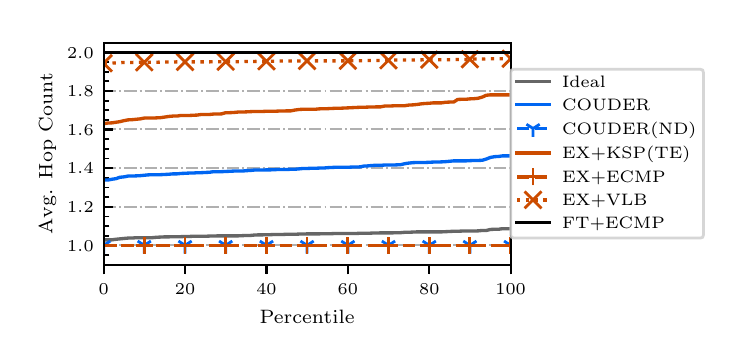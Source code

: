 \begingroup%
\makeatletter%
\begin{pgfpicture}%
\pgfpathrectangle{\pgfpointorigin}{\pgfqpoint{3.45in}{1.5in}}%
\pgfusepath{use as bounding box, clip}%
\begin{pgfscope}%
\pgfsetbuttcap%
\pgfsetmiterjoin%
\definecolor{currentfill}{rgb}{1.0,1.0,1.0}%
\pgfsetfillcolor{currentfill}%
\pgfsetlinewidth{0.0pt}%
\definecolor{currentstroke}{rgb}{1.0,1.0,1.0}%
\pgfsetstrokecolor{currentstroke}%
\pgfsetdash{}{0pt}%
\pgfpathmoveto{\pgfqpoint{0.0in}{0.0in}}%
\pgfpathlineto{\pgfqpoint{3.45in}{0.0in}}%
\pgfpathlineto{\pgfqpoint{3.45in}{1.5in}}%
\pgfpathlineto{\pgfqpoint{0.0in}{1.5in}}%
\pgfpathclose%
\pgfusepath{fill}%
\end{pgfscope}%
\begin{pgfscope}%
\pgfsetbuttcap%
\pgfsetmiterjoin%
\definecolor{currentfill}{rgb}{1.0,1.0,1.0}%
\pgfsetfillcolor{currentfill}%
\pgfsetlinewidth{0.0pt}%
\definecolor{currentstroke}{rgb}{0.0,0.0,0.0}%
\pgfsetstrokecolor{currentstroke}%
\pgfsetstrokeopacity{0.0}%
\pgfsetdash{}{0pt}%
\pgfpathmoveto{\pgfqpoint{0.38in}{0.315in}}%
\pgfpathlineto{\pgfqpoint{2.415in}{0.315in}}%
\pgfpathlineto{\pgfqpoint{2.415in}{1.425in}}%
\pgfpathlineto{\pgfqpoint{0.38in}{1.425in}}%
\pgfpathclose%
\pgfusepath{fill}%
\end{pgfscope}%
\begin{pgfscope}%
\pgfsetbuttcap%
\pgfsetroundjoin%
\definecolor{currentfill}{rgb}{0.0,0.0,0.0}%
\pgfsetfillcolor{currentfill}%
\pgfsetlinewidth{0.803pt}%
\definecolor{currentstroke}{rgb}{0.0,0.0,0.0}%
\pgfsetstrokecolor{currentstroke}%
\pgfsetdash{}{0pt}%
\pgfsys@defobject{currentmarker}{\pgfqpoint{0.0in}{-0.049in}}{\pgfqpoint{0.0in}{0.0in}}{%
\pgfpathmoveto{\pgfqpoint{0.0in}{0.0in}}%
\pgfpathlineto{\pgfqpoint{0.0in}{-0.049in}}%
\pgfusepath{stroke,fill}%
}%
\begin{pgfscope}%
\pgfsys@transformshift{0.38in}{0.315in}%
\pgfsys@useobject{currentmarker}{}%
\end{pgfscope}%
\end{pgfscope}%
\begin{pgfscope}%
\pgftext[x=0.38in,y=0.218in,,top]{\rmfamily\fontsize{6.5}{7.8}\selectfont \(\displaystyle 0\)}%
\end{pgfscope}%
\begin{pgfscope}%
\pgfsetbuttcap%
\pgfsetroundjoin%
\definecolor{currentfill}{rgb}{0.0,0.0,0.0}%
\pgfsetfillcolor{currentfill}%
\pgfsetlinewidth{0.803pt}%
\definecolor{currentstroke}{rgb}{0.0,0.0,0.0}%
\pgfsetstrokecolor{currentstroke}%
\pgfsetdash{}{0pt}%
\pgfsys@defobject{currentmarker}{\pgfqpoint{0.0in}{-0.049in}}{\pgfqpoint{0.0in}{0.0in}}{%
\pgfpathmoveto{\pgfqpoint{0.0in}{0.0in}}%
\pgfpathlineto{\pgfqpoint{0.0in}{-0.049in}}%
\pgfusepath{stroke,fill}%
}%
\begin{pgfscope}%
\pgfsys@transformshift{0.787in}{0.315in}%
\pgfsys@useobject{currentmarker}{}%
\end{pgfscope}%
\end{pgfscope}%
\begin{pgfscope}%
\pgftext[x=0.787in,y=0.218in,,top]{\rmfamily\fontsize{6.5}{7.8}\selectfont \(\displaystyle 20\)}%
\end{pgfscope}%
\begin{pgfscope}%
\pgfsetbuttcap%
\pgfsetroundjoin%
\definecolor{currentfill}{rgb}{0.0,0.0,0.0}%
\pgfsetfillcolor{currentfill}%
\pgfsetlinewidth{0.803pt}%
\definecolor{currentstroke}{rgb}{0.0,0.0,0.0}%
\pgfsetstrokecolor{currentstroke}%
\pgfsetdash{}{0pt}%
\pgfsys@defobject{currentmarker}{\pgfqpoint{0.0in}{-0.049in}}{\pgfqpoint{0.0in}{0.0in}}{%
\pgfpathmoveto{\pgfqpoint{0.0in}{0.0in}}%
\pgfpathlineto{\pgfqpoint{0.0in}{-0.049in}}%
\pgfusepath{stroke,fill}%
}%
\begin{pgfscope}%
\pgfsys@transformshift{1.194in}{0.315in}%
\pgfsys@useobject{currentmarker}{}%
\end{pgfscope}%
\end{pgfscope}%
\begin{pgfscope}%
\pgftext[x=1.194in,y=0.218in,,top]{\rmfamily\fontsize{6.5}{7.8}\selectfont \(\displaystyle 40\)}%
\end{pgfscope}%
\begin{pgfscope}%
\pgfsetbuttcap%
\pgfsetroundjoin%
\definecolor{currentfill}{rgb}{0.0,0.0,0.0}%
\pgfsetfillcolor{currentfill}%
\pgfsetlinewidth{0.803pt}%
\definecolor{currentstroke}{rgb}{0.0,0.0,0.0}%
\pgfsetstrokecolor{currentstroke}%
\pgfsetdash{}{0pt}%
\pgfsys@defobject{currentmarker}{\pgfqpoint{0.0in}{-0.049in}}{\pgfqpoint{0.0in}{0.0in}}{%
\pgfpathmoveto{\pgfqpoint{0.0in}{0.0in}}%
\pgfpathlineto{\pgfqpoint{0.0in}{-0.049in}}%
\pgfusepath{stroke,fill}%
}%
\begin{pgfscope}%
\pgfsys@transformshift{1.601in}{0.315in}%
\pgfsys@useobject{currentmarker}{}%
\end{pgfscope}%
\end{pgfscope}%
\begin{pgfscope}%
\pgftext[x=1.601in,y=0.218in,,top]{\rmfamily\fontsize{6.5}{7.8}\selectfont \(\displaystyle 60\)}%
\end{pgfscope}%
\begin{pgfscope}%
\pgfsetbuttcap%
\pgfsetroundjoin%
\definecolor{currentfill}{rgb}{0.0,0.0,0.0}%
\pgfsetfillcolor{currentfill}%
\pgfsetlinewidth{0.803pt}%
\definecolor{currentstroke}{rgb}{0.0,0.0,0.0}%
\pgfsetstrokecolor{currentstroke}%
\pgfsetdash{}{0pt}%
\pgfsys@defobject{currentmarker}{\pgfqpoint{0.0in}{-0.049in}}{\pgfqpoint{0.0in}{0.0in}}{%
\pgfpathmoveto{\pgfqpoint{0.0in}{0.0in}}%
\pgfpathlineto{\pgfqpoint{0.0in}{-0.049in}}%
\pgfusepath{stroke,fill}%
}%
\begin{pgfscope}%
\pgfsys@transformshift{2.008in}{0.315in}%
\pgfsys@useobject{currentmarker}{}%
\end{pgfscope}%
\end{pgfscope}%
\begin{pgfscope}%
\pgftext[x=2.008in,y=0.218in,,top]{\rmfamily\fontsize{6.5}{7.8}\selectfont \(\displaystyle 80\)}%
\end{pgfscope}%
\begin{pgfscope}%
\pgfsetbuttcap%
\pgfsetroundjoin%
\definecolor{currentfill}{rgb}{0.0,0.0,0.0}%
\pgfsetfillcolor{currentfill}%
\pgfsetlinewidth{0.803pt}%
\definecolor{currentstroke}{rgb}{0.0,0.0,0.0}%
\pgfsetstrokecolor{currentstroke}%
\pgfsetdash{}{0pt}%
\pgfsys@defobject{currentmarker}{\pgfqpoint{0.0in}{-0.049in}}{\pgfqpoint{0.0in}{0.0in}}{%
\pgfpathmoveto{\pgfqpoint{0.0in}{0.0in}}%
\pgfpathlineto{\pgfqpoint{0.0in}{-0.049in}}%
\pgfusepath{stroke,fill}%
}%
\begin{pgfscope}%
\pgfsys@transformshift{2.415in}{0.315in}%
\pgfsys@useobject{currentmarker}{}%
\end{pgfscope}%
\end{pgfscope}%
\begin{pgfscope}%
\pgftext[x=2.415in,y=0.218in,,top]{\rmfamily\fontsize{6.5}{7.8}\selectfont \(\displaystyle 100\)}%
\end{pgfscope}%
\begin{pgfscope}%
\pgftext[x=1.397in,y=0.088in,,top]{\rmfamily\fontsize{7.4}{8.88}\selectfont Percentile}%
\end{pgfscope}%
\begin{pgfscope}%
\pgfpathrectangle{\pgfqpoint{0.38in}{0.315in}}{\pgfqpoint{2.035in}{1.11in}}%
\pgfusepath{clip}%
\pgfsetbuttcap%
\pgfsetroundjoin%
\pgfsetlinewidth{0.703pt}%
\definecolor{currentstroke}{rgb}{0.69,0.69,0.69}%
\pgfsetstrokecolor{currentstroke}%
\pgfsetdash{{4.48pt}{1.12pt}{0.7pt}{1.12pt}}{0.0pt}%
\pgfpathmoveto{\pgfqpoint{0.38in}{0.412in}}%
\pgfpathlineto{\pgfqpoint{2.415in}{0.412in}}%
\pgfusepath{stroke}%
\end{pgfscope}%
\begin{pgfscope}%
\pgfsetbuttcap%
\pgfsetroundjoin%
\definecolor{currentfill}{rgb}{0.0,0.0,0.0}%
\pgfsetfillcolor{currentfill}%
\pgfsetlinewidth{0.803pt}%
\definecolor{currentstroke}{rgb}{0.0,0.0,0.0}%
\pgfsetstrokecolor{currentstroke}%
\pgfsetdash{}{0pt}%
\pgfsys@defobject{currentmarker}{\pgfqpoint{0.0in}{0.0in}}{\pgfqpoint{0.049in}{0.0in}}{%
\pgfpathmoveto{\pgfqpoint{0.0in}{0.0in}}%
\pgfpathlineto{\pgfqpoint{0.049in}{0.0in}}%
\pgfusepath{stroke,fill}%
}%
\begin{pgfscope}%
\pgfsys@transformshift{0.38in}{0.412in}%
\pgfsys@useobject{currentmarker}{}%
\end{pgfscope}%
\end{pgfscope}%
\begin{pgfscope}%
\pgftext[x=0.197in,y=0.383in,left,base]{\rmfamily\fontsize{6.5}{7.8}\selectfont \(\displaystyle 1.0\)}%
\end{pgfscope}%
\begin{pgfscope}%
\pgfpathrectangle{\pgfqpoint{0.38in}{0.315in}}{\pgfqpoint{2.035in}{1.11in}}%
\pgfusepath{clip}%
\pgfsetbuttcap%
\pgfsetroundjoin%
\pgfsetlinewidth{0.703pt}%
\definecolor{currentstroke}{rgb}{0.69,0.69,0.69}%
\pgfsetstrokecolor{currentstroke}%
\pgfsetdash{{4.48pt}{1.12pt}{0.7pt}{1.12pt}}{0.0pt}%
\pgfpathmoveto{\pgfqpoint{0.38in}{0.605in}}%
\pgfpathlineto{\pgfqpoint{2.415in}{0.605in}}%
\pgfusepath{stroke}%
\end{pgfscope}%
\begin{pgfscope}%
\pgfsetbuttcap%
\pgfsetroundjoin%
\definecolor{currentfill}{rgb}{0.0,0.0,0.0}%
\pgfsetfillcolor{currentfill}%
\pgfsetlinewidth{0.803pt}%
\definecolor{currentstroke}{rgb}{0.0,0.0,0.0}%
\pgfsetstrokecolor{currentstroke}%
\pgfsetdash{}{0pt}%
\pgfsys@defobject{currentmarker}{\pgfqpoint{0.0in}{0.0in}}{\pgfqpoint{0.049in}{0.0in}}{%
\pgfpathmoveto{\pgfqpoint{0.0in}{0.0in}}%
\pgfpathlineto{\pgfqpoint{0.049in}{0.0in}}%
\pgfusepath{stroke,fill}%
}%
\begin{pgfscope}%
\pgfsys@transformshift{0.38in}{0.605in}%
\pgfsys@useobject{currentmarker}{}%
\end{pgfscope}%
\end{pgfscope}%
\begin{pgfscope}%
\pgftext[x=0.197in,y=0.576in,left,base]{\rmfamily\fontsize{6.5}{7.8}\selectfont \(\displaystyle 1.2\)}%
\end{pgfscope}%
\begin{pgfscope}%
\pgfpathrectangle{\pgfqpoint{0.38in}{0.315in}}{\pgfqpoint{2.035in}{1.11in}}%
\pgfusepath{clip}%
\pgfsetbuttcap%
\pgfsetroundjoin%
\pgfsetlinewidth{0.703pt}%
\definecolor{currentstroke}{rgb}{0.69,0.69,0.69}%
\pgfsetstrokecolor{currentstroke}%
\pgfsetdash{{4.48pt}{1.12pt}{0.7pt}{1.12pt}}{0.0pt}%
\pgfpathmoveto{\pgfqpoint{0.38in}{0.798in}}%
\pgfpathlineto{\pgfqpoint{2.415in}{0.798in}}%
\pgfusepath{stroke}%
\end{pgfscope}%
\begin{pgfscope}%
\pgfsetbuttcap%
\pgfsetroundjoin%
\definecolor{currentfill}{rgb}{0.0,0.0,0.0}%
\pgfsetfillcolor{currentfill}%
\pgfsetlinewidth{0.803pt}%
\definecolor{currentstroke}{rgb}{0.0,0.0,0.0}%
\pgfsetstrokecolor{currentstroke}%
\pgfsetdash{}{0pt}%
\pgfsys@defobject{currentmarker}{\pgfqpoint{0.0in}{0.0in}}{\pgfqpoint{0.049in}{0.0in}}{%
\pgfpathmoveto{\pgfqpoint{0.0in}{0.0in}}%
\pgfpathlineto{\pgfqpoint{0.049in}{0.0in}}%
\pgfusepath{stroke,fill}%
}%
\begin{pgfscope}%
\pgfsys@transformshift{0.38in}{0.798in}%
\pgfsys@useobject{currentmarker}{}%
\end{pgfscope}%
\end{pgfscope}%
\begin{pgfscope}%
\pgftext[x=0.197in,y=0.769in,left,base]{\rmfamily\fontsize{6.5}{7.8}\selectfont \(\displaystyle 1.4\)}%
\end{pgfscope}%
\begin{pgfscope}%
\pgfpathrectangle{\pgfqpoint{0.38in}{0.315in}}{\pgfqpoint{2.035in}{1.11in}}%
\pgfusepath{clip}%
\pgfsetbuttcap%
\pgfsetroundjoin%
\pgfsetlinewidth{0.703pt}%
\definecolor{currentstroke}{rgb}{0.69,0.69,0.69}%
\pgfsetstrokecolor{currentstroke}%
\pgfsetdash{{4.48pt}{1.12pt}{0.7pt}{1.12pt}}{0.0pt}%
\pgfpathmoveto{\pgfqpoint{0.38in}{0.991in}}%
\pgfpathlineto{\pgfqpoint{2.415in}{0.991in}}%
\pgfusepath{stroke}%
\end{pgfscope}%
\begin{pgfscope}%
\pgfsetbuttcap%
\pgfsetroundjoin%
\definecolor{currentfill}{rgb}{0.0,0.0,0.0}%
\pgfsetfillcolor{currentfill}%
\pgfsetlinewidth{0.803pt}%
\definecolor{currentstroke}{rgb}{0.0,0.0,0.0}%
\pgfsetstrokecolor{currentstroke}%
\pgfsetdash{}{0pt}%
\pgfsys@defobject{currentmarker}{\pgfqpoint{0.0in}{0.0in}}{\pgfqpoint{0.049in}{0.0in}}{%
\pgfpathmoveto{\pgfqpoint{0.0in}{0.0in}}%
\pgfpathlineto{\pgfqpoint{0.049in}{0.0in}}%
\pgfusepath{stroke,fill}%
}%
\begin{pgfscope}%
\pgfsys@transformshift{0.38in}{0.991in}%
\pgfsys@useobject{currentmarker}{}%
\end{pgfscope}%
\end{pgfscope}%
\begin{pgfscope}%
\pgftext[x=0.197in,y=0.962in,left,base]{\rmfamily\fontsize{6.5}{7.8}\selectfont \(\displaystyle 1.6\)}%
\end{pgfscope}%
\begin{pgfscope}%
\pgfpathrectangle{\pgfqpoint{0.38in}{0.315in}}{\pgfqpoint{2.035in}{1.11in}}%
\pgfusepath{clip}%
\pgfsetbuttcap%
\pgfsetroundjoin%
\pgfsetlinewidth{0.703pt}%
\definecolor{currentstroke}{rgb}{0.69,0.69,0.69}%
\pgfsetstrokecolor{currentstroke}%
\pgfsetdash{{4.48pt}{1.12pt}{0.7pt}{1.12pt}}{0.0pt}%
\pgfpathmoveto{\pgfqpoint{0.38in}{1.184in}}%
\pgfpathlineto{\pgfqpoint{2.415in}{1.184in}}%
\pgfusepath{stroke}%
\end{pgfscope}%
\begin{pgfscope}%
\pgfsetbuttcap%
\pgfsetroundjoin%
\definecolor{currentfill}{rgb}{0.0,0.0,0.0}%
\pgfsetfillcolor{currentfill}%
\pgfsetlinewidth{0.803pt}%
\definecolor{currentstroke}{rgb}{0.0,0.0,0.0}%
\pgfsetstrokecolor{currentstroke}%
\pgfsetdash{}{0pt}%
\pgfsys@defobject{currentmarker}{\pgfqpoint{0.0in}{0.0in}}{\pgfqpoint{0.049in}{0.0in}}{%
\pgfpathmoveto{\pgfqpoint{0.0in}{0.0in}}%
\pgfpathlineto{\pgfqpoint{0.049in}{0.0in}}%
\pgfusepath{stroke,fill}%
}%
\begin{pgfscope}%
\pgfsys@transformshift{0.38in}{1.184in}%
\pgfsys@useobject{currentmarker}{}%
\end{pgfscope}%
\end{pgfscope}%
\begin{pgfscope}%
\pgftext[x=0.197in,y=1.155in,left,base]{\rmfamily\fontsize{6.5}{7.8}\selectfont \(\displaystyle 1.8\)}%
\end{pgfscope}%
\begin{pgfscope}%
\pgfpathrectangle{\pgfqpoint{0.38in}{0.315in}}{\pgfqpoint{2.035in}{1.11in}}%
\pgfusepath{clip}%
\pgfsetbuttcap%
\pgfsetroundjoin%
\pgfsetlinewidth{0.703pt}%
\definecolor{currentstroke}{rgb}{0.69,0.69,0.69}%
\pgfsetstrokecolor{currentstroke}%
\pgfsetdash{{4.48pt}{1.12pt}{0.7pt}{1.12pt}}{0.0pt}%
\pgfpathmoveto{\pgfqpoint{0.38in}{1.377in}}%
\pgfpathlineto{\pgfqpoint{2.415in}{1.377in}}%
\pgfusepath{stroke}%
\end{pgfscope}%
\begin{pgfscope}%
\pgfsetbuttcap%
\pgfsetroundjoin%
\definecolor{currentfill}{rgb}{0.0,0.0,0.0}%
\pgfsetfillcolor{currentfill}%
\pgfsetlinewidth{0.803pt}%
\definecolor{currentstroke}{rgb}{0.0,0.0,0.0}%
\pgfsetstrokecolor{currentstroke}%
\pgfsetdash{}{0pt}%
\pgfsys@defobject{currentmarker}{\pgfqpoint{0.0in}{0.0in}}{\pgfqpoint{0.049in}{0.0in}}{%
\pgfpathmoveto{\pgfqpoint{0.0in}{0.0in}}%
\pgfpathlineto{\pgfqpoint{0.049in}{0.0in}}%
\pgfusepath{stroke,fill}%
}%
\begin{pgfscope}%
\pgfsys@transformshift{0.38in}{1.377in}%
\pgfsys@useobject{currentmarker}{}%
\end{pgfscope}%
\end{pgfscope}%
\begin{pgfscope}%
\pgftext[x=0.197in,y=1.348in,left,base]{\rmfamily\fontsize{6.5}{7.8}\selectfont \(\displaystyle 2.0\)}%
\end{pgfscope}%
\begin{pgfscope}%
\pgfsetbuttcap%
\pgfsetroundjoin%
\definecolor{currentfill}{rgb}{0.0,0.0,0.0}%
\pgfsetfillcolor{currentfill}%
\pgfsetlinewidth{0.602pt}%
\definecolor{currentstroke}{rgb}{0.0,0.0,0.0}%
\pgfsetstrokecolor{currentstroke}%
\pgfsetdash{}{0pt}%
\pgfsys@defobject{currentmarker}{\pgfqpoint{0.0in}{0.0in}}{\pgfqpoint{0.028in}{0.0in}}{%
\pgfpathmoveto{\pgfqpoint{0.0in}{0.0in}}%
\pgfpathlineto{\pgfqpoint{0.028in}{0.0in}}%
\pgfusepath{stroke,fill}%
}%
\begin{pgfscope}%
\pgfsys@transformshift{0.38in}{0.363in}%
\pgfsys@useobject{currentmarker}{}%
\end{pgfscope}%
\end{pgfscope}%
\begin{pgfscope}%
\pgfsetbuttcap%
\pgfsetroundjoin%
\definecolor{currentfill}{rgb}{0.0,0.0,0.0}%
\pgfsetfillcolor{currentfill}%
\pgfsetlinewidth{0.602pt}%
\definecolor{currentstroke}{rgb}{0.0,0.0,0.0}%
\pgfsetstrokecolor{currentstroke}%
\pgfsetdash{}{0pt}%
\pgfsys@defobject{currentmarker}{\pgfqpoint{0.0in}{0.0in}}{\pgfqpoint{0.028in}{0.0in}}{%
\pgfpathmoveto{\pgfqpoint{0.0in}{0.0in}}%
\pgfpathlineto{\pgfqpoint{0.028in}{0.0in}}%
\pgfusepath{stroke,fill}%
}%
\begin{pgfscope}%
\pgfsys@transformshift{0.38in}{0.46in}%
\pgfsys@useobject{currentmarker}{}%
\end{pgfscope}%
\end{pgfscope}%
\begin{pgfscope}%
\pgfsetbuttcap%
\pgfsetroundjoin%
\definecolor{currentfill}{rgb}{0.0,0.0,0.0}%
\pgfsetfillcolor{currentfill}%
\pgfsetlinewidth{0.602pt}%
\definecolor{currentstroke}{rgb}{0.0,0.0,0.0}%
\pgfsetstrokecolor{currentstroke}%
\pgfsetdash{}{0pt}%
\pgfsys@defobject{currentmarker}{\pgfqpoint{0.0in}{0.0in}}{\pgfqpoint{0.028in}{0.0in}}{%
\pgfpathmoveto{\pgfqpoint{0.0in}{0.0in}}%
\pgfpathlineto{\pgfqpoint{0.028in}{0.0in}}%
\pgfusepath{stroke,fill}%
}%
\begin{pgfscope}%
\pgfsys@transformshift{0.38in}{0.508in}%
\pgfsys@useobject{currentmarker}{}%
\end{pgfscope}%
\end{pgfscope}%
\begin{pgfscope}%
\pgfsetbuttcap%
\pgfsetroundjoin%
\definecolor{currentfill}{rgb}{0.0,0.0,0.0}%
\pgfsetfillcolor{currentfill}%
\pgfsetlinewidth{0.602pt}%
\definecolor{currentstroke}{rgb}{0.0,0.0,0.0}%
\pgfsetstrokecolor{currentstroke}%
\pgfsetdash{}{0pt}%
\pgfsys@defobject{currentmarker}{\pgfqpoint{0.0in}{0.0in}}{\pgfqpoint{0.028in}{0.0in}}{%
\pgfpathmoveto{\pgfqpoint{0.0in}{0.0in}}%
\pgfpathlineto{\pgfqpoint{0.028in}{0.0in}}%
\pgfusepath{stroke,fill}%
}%
\begin{pgfscope}%
\pgfsys@transformshift{0.38in}{0.556in}%
\pgfsys@useobject{currentmarker}{}%
\end{pgfscope}%
\end{pgfscope}%
\begin{pgfscope}%
\pgfsetbuttcap%
\pgfsetroundjoin%
\definecolor{currentfill}{rgb}{0.0,0.0,0.0}%
\pgfsetfillcolor{currentfill}%
\pgfsetlinewidth{0.602pt}%
\definecolor{currentstroke}{rgb}{0.0,0.0,0.0}%
\pgfsetstrokecolor{currentstroke}%
\pgfsetdash{}{0pt}%
\pgfsys@defobject{currentmarker}{\pgfqpoint{0.0in}{0.0in}}{\pgfqpoint{0.028in}{0.0in}}{%
\pgfpathmoveto{\pgfqpoint{0.0in}{0.0in}}%
\pgfpathlineto{\pgfqpoint{0.028in}{0.0in}}%
\pgfusepath{stroke,fill}%
}%
\begin{pgfscope}%
\pgfsys@transformshift{0.38in}{0.653in}%
\pgfsys@useobject{currentmarker}{}%
\end{pgfscope}%
\end{pgfscope}%
\begin{pgfscope}%
\pgfsetbuttcap%
\pgfsetroundjoin%
\definecolor{currentfill}{rgb}{0.0,0.0,0.0}%
\pgfsetfillcolor{currentfill}%
\pgfsetlinewidth{0.602pt}%
\definecolor{currentstroke}{rgb}{0.0,0.0,0.0}%
\pgfsetstrokecolor{currentstroke}%
\pgfsetdash{}{0pt}%
\pgfsys@defobject{currentmarker}{\pgfqpoint{0.0in}{0.0in}}{\pgfqpoint{0.028in}{0.0in}}{%
\pgfpathmoveto{\pgfqpoint{0.0in}{0.0in}}%
\pgfpathlineto{\pgfqpoint{0.028in}{0.0in}}%
\pgfusepath{stroke,fill}%
}%
\begin{pgfscope}%
\pgfsys@transformshift{0.38in}{0.701in}%
\pgfsys@useobject{currentmarker}{}%
\end{pgfscope}%
\end{pgfscope}%
\begin{pgfscope}%
\pgfsetbuttcap%
\pgfsetroundjoin%
\definecolor{currentfill}{rgb}{0.0,0.0,0.0}%
\pgfsetfillcolor{currentfill}%
\pgfsetlinewidth{0.602pt}%
\definecolor{currentstroke}{rgb}{0.0,0.0,0.0}%
\pgfsetstrokecolor{currentstroke}%
\pgfsetdash{}{0pt}%
\pgfsys@defobject{currentmarker}{\pgfqpoint{0.0in}{0.0in}}{\pgfqpoint{0.028in}{0.0in}}{%
\pgfpathmoveto{\pgfqpoint{0.0in}{0.0in}}%
\pgfpathlineto{\pgfqpoint{0.028in}{0.0in}}%
\pgfusepath{stroke,fill}%
}%
\begin{pgfscope}%
\pgfsys@transformshift{0.38in}{0.749in}%
\pgfsys@useobject{currentmarker}{}%
\end{pgfscope}%
\end{pgfscope}%
\begin{pgfscope}%
\pgfsetbuttcap%
\pgfsetroundjoin%
\definecolor{currentfill}{rgb}{0.0,0.0,0.0}%
\pgfsetfillcolor{currentfill}%
\pgfsetlinewidth{0.602pt}%
\definecolor{currentstroke}{rgb}{0.0,0.0,0.0}%
\pgfsetstrokecolor{currentstroke}%
\pgfsetdash{}{0pt}%
\pgfsys@defobject{currentmarker}{\pgfqpoint{0.0in}{0.0in}}{\pgfqpoint{0.028in}{0.0in}}{%
\pgfpathmoveto{\pgfqpoint{0.0in}{0.0in}}%
\pgfpathlineto{\pgfqpoint{0.028in}{0.0in}}%
\pgfusepath{stroke,fill}%
}%
\begin{pgfscope}%
\pgfsys@transformshift{0.38in}{0.846in}%
\pgfsys@useobject{currentmarker}{}%
\end{pgfscope}%
\end{pgfscope}%
\begin{pgfscope}%
\pgfsetbuttcap%
\pgfsetroundjoin%
\definecolor{currentfill}{rgb}{0.0,0.0,0.0}%
\pgfsetfillcolor{currentfill}%
\pgfsetlinewidth{0.602pt}%
\definecolor{currentstroke}{rgb}{0.0,0.0,0.0}%
\pgfsetstrokecolor{currentstroke}%
\pgfsetdash{}{0pt}%
\pgfsys@defobject{currentmarker}{\pgfqpoint{0.0in}{0.0in}}{\pgfqpoint{0.028in}{0.0in}}{%
\pgfpathmoveto{\pgfqpoint{0.0in}{0.0in}}%
\pgfpathlineto{\pgfqpoint{0.028in}{0.0in}}%
\pgfusepath{stroke,fill}%
}%
\begin{pgfscope}%
\pgfsys@transformshift{0.38in}{0.894in}%
\pgfsys@useobject{currentmarker}{}%
\end{pgfscope}%
\end{pgfscope}%
\begin{pgfscope}%
\pgfsetbuttcap%
\pgfsetroundjoin%
\definecolor{currentfill}{rgb}{0.0,0.0,0.0}%
\pgfsetfillcolor{currentfill}%
\pgfsetlinewidth{0.602pt}%
\definecolor{currentstroke}{rgb}{0.0,0.0,0.0}%
\pgfsetstrokecolor{currentstroke}%
\pgfsetdash{}{0pt}%
\pgfsys@defobject{currentmarker}{\pgfqpoint{0.0in}{0.0in}}{\pgfqpoint{0.028in}{0.0in}}{%
\pgfpathmoveto{\pgfqpoint{0.0in}{0.0in}}%
\pgfpathlineto{\pgfqpoint{0.028in}{0.0in}}%
\pgfusepath{stroke,fill}%
}%
\begin{pgfscope}%
\pgfsys@transformshift{0.38in}{0.942in}%
\pgfsys@useobject{currentmarker}{}%
\end{pgfscope}%
\end{pgfscope}%
\begin{pgfscope}%
\pgfsetbuttcap%
\pgfsetroundjoin%
\definecolor{currentfill}{rgb}{0.0,0.0,0.0}%
\pgfsetfillcolor{currentfill}%
\pgfsetlinewidth{0.602pt}%
\definecolor{currentstroke}{rgb}{0.0,0.0,0.0}%
\pgfsetstrokecolor{currentstroke}%
\pgfsetdash{}{0pt}%
\pgfsys@defobject{currentmarker}{\pgfqpoint{0.0in}{0.0in}}{\pgfqpoint{0.028in}{0.0in}}{%
\pgfpathmoveto{\pgfqpoint{0.0in}{0.0in}}%
\pgfpathlineto{\pgfqpoint{0.028in}{0.0in}}%
\pgfusepath{stroke,fill}%
}%
\begin{pgfscope}%
\pgfsys@transformshift{0.38in}{1.039in}%
\pgfsys@useobject{currentmarker}{}%
\end{pgfscope}%
\end{pgfscope}%
\begin{pgfscope}%
\pgfsetbuttcap%
\pgfsetroundjoin%
\definecolor{currentfill}{rgb}{0.0,0.0,0.0}%
\pgfsetfillcolor{currentfill}%
\pgfsetlinewidth{0.602pt}%
\definecolor{currentstroke}{rgb}{0.0,0.0,0.0}%
\pgfsetstrokecolor{currentstroke}%
\pgfsetdash{}{0pt}%
\pgfsys@defobject{currentmarker}{\pgfqpoint{0.0in}{0.0in}}{\pgfqpoint{0.028in}{0.0in}}{%
\pgfpathmoveto{\pgfqpoint{0.0in}{0.0in}}%
\pgfpathlineto{\pgfqpoint{0.028in}{0.0in}}%
\pgfusepath{stroke,fill}%
}%
\begin{pgfscope}%
\pgfsys@transformshift{0.38in}{1.087in}%
\pgfsys@useobject{currentmarker}{}%
\end{pgfscope}%
\end{pgfscope}%
\begin{pgfscope}%
\pgfsetbuttcap%
\pgfsetroundjoin%
\definecolor{currentfill}{rgb}{0.0,0.0,0.0}%
\pgfsetfillcolor{currentfill}%
\pgfsetlinewidth{0.602pt}%
\definecolor{currentstroke}{rgb}{0.0,0.0,0.0}%
\pgfsetstrokecolor{currentstroke}%
\pgfsetdash{}{0pt}%
\pgfsys@defobject{currentmarker}{\pgfqpoint{0.0in}{0.0in}}{\pgfqpoint{0.028in}{0.0in}}{%
\pgfpathmoveto{\pgfqpoint{0.0in}{0.0in}}%
\pgfpathlineto{\pgfqpoint{0.028in}{0.0in}}%
\pgfusepath{stroke,fill}%
}%
\begin{pgfscope}%
\pgfsys@transformshift{0.38in}{1.135in}%
\pgfsys@useobject{currentmarker}{}%
\end{pgfscope}%
\end{pgfscope}%
\begin{pgfscope}%
\pgfsetbuttcap%
\pgfsetroundjoin%
\definecolor{currentfill}{rgb}{0.0,0.0,0.0}%
\pgfsetfillcolor{currentfill}%
\pgfsetlinewidth{0.602pt}%
\definecolor{currentstroke}{rgb}{0.0,0.0,0.0}%
\pgfsetstrokecolor{currentstroke}%
\pgfsetdash{}{0pt}%
\pgfsys@defobject{currentmarker}{\pgfqpoint{0.0in}{0.0in}}{\pgfqpoint{0.028in}{0.0in}}{%
\pgfpathmoveto{\pgfqpoint{0.0in}{0.0in}}%
\pgfpathlineto{\pgfqpoint{0.028in}{0.0in}}%
\pgfusepath{stroke,fill}%
}%
\begin{pgfscope}%
\pgfsys@transformshift{0.38in}{1.232in}%
\pgfsys@useobject{currentmarker}{}%
\end{pgfscope}%
\end{pgfscope}%
\begin{pgfscope}%
\pgfsetbuttcap%
\pgfsetroundjoin%
\definecolor{currentfill}{rgb}{0.0,0.0,0.0}%
\pgfsetfillcolor{currentfill}%
\pgfsetlinewidth{0.602pt}%
\definecolor{currentstroke}{rgb}{0.0,0.0,0.0}%
\pgfsetstrokecolor{currentstroke}%
\pgfsetdash{}{0pt}%
\pgfsys@defobject{currentmarker}{\pgfqpoint{0.0in}{0.0in}}{\pgfqpoint{0.028in}{0.0in}}{%
\pgfpathmoveto{\pgfqpoint{0.0in}{0.0in}}%
\pgfpathlineto{\pgfqpoint{0.028in}{0.0in}}%
\pgfusepath{stroke,fill}%
}%
\begin{pgfscope}%
\pgfsys@transformshift{0.38in}{1.28in}%
\pgfsys@useobject{currentmarker}{}%
\end{pgfscope}%
\end{pgfscope}%
\begin{pgfscope}%
\pgfsetbuttcap%
\pgfsetroundjoin%
\definecolor{currentfill}{rgb}{0.0,0.0,0.0}%
\pgfsetfillcolor{currentfill}%
\pgfsetlinewidth{0.602pt}%
\definecolor{currentstroke}{rgb}{0.0,0.0,0.0}%
\pgfsetstrokecolor{currentstroke}%
\pgfsetdash{}{0pt}%
\pgfsys@defobject{currentmarker}{\pgfqpoint{0.0in}{0.0in}}{\pgfqpoint{0.028in}{0.0in}}{%
\pgfpathmoveto{\pgfqpoint{0.0in}{0.0in}}%
\pgfpathlineto{\pgfqpoint{0.028in}{0.0in}}%
\pgfusepath{stroke,fill}%
}%
\begin{pgfscope}%
\pgfsys@transformshift{0.38in}{1.328in}%
\pgfsys@useobject{currentmarker}{}%
\end{pgfscope}%
\end{pgfscope}%
\begin{pgfscope}%
\pgfsetbuttcap%
\pgfsetroundjoin%
\definecolor{currentfill}{rgb}{0.0,0.0,0.0}%
\pgfsetfillcolor{currentfill}%
\pgfsetlinewidth{0.602pt}%
\definecolor{currentstroke}{rgb}{0.0,0.0,0.0}%
\pgfsetstrokecolor{currentstroke}%
\pgfsetdash{}{0pt}%
\pgfsys@defobject{currentmarker}{\pgfqpoint{0.0in}{0.0in}}{\pgfqpoint{0.028in}{0.0in}}{%
\pgfpathmoveto{\pgfqpoint{0.0in}{0.0in}}%
\pgfpathlineto{\pgfqpoint{0.028in}{0.0in}}%
\pgfusepath{stroke,fill}%
}%
\begin{pgfscope}%
\pgfsys@transformshift{0.38in}{1.425in}%
\pgfsys@useobject{currentmarker}{}%
\end{pgfscope}%
\end{pgfscope}%
\begin{pgfscope}%
\pgftext[x=0.142in,y=0.87in,,bottom,rotate=90.0]{\rmfamily\fontsize{7.4}{8.88}\selectfont Avg. Hop Count}%
\end{pgfscope}%
\begin{pgfscope}%
\pgfpathrectangle{\pgfqpoint{0.38in}{0.315in}}{\pgfqpoint{2.035in}{1.11in}}%
\pgfusepath{clip}%
\pgfsetrectcap%
\pgfsetroundjoin%
\pgfsetlinewidth{1.204pt}%
\definecolor{currentstroke}{rgb}{0.4,0.4,0.4}%
\pgfsetstrokecolor{currentstroke}%
\pgfsetdash{}{0pt}%
\pgfpathmoveto{\pgfqpoint{0.38in}{0.439in}}%
\pgfpathlineto{\pgfqpoint{0.4in}{0.439in}}%
\pgfpathlineto{\pgfqpoint{0.42in}{0.439in}}%
\pgfpathlineto{\pgfqpoint{0.441in}{0.442in}}%
\pgfpathlineto{\pgfqpoint{0.461in}{0.444in}}%
\pgfpathlineto{\pgfqpoint{0.481in}{0.446in}}%
\pgfpathlineto{\pgfqpoint{0.502in}{0.448in}}%
\pgfpathlineto{\pgfqpoint{0.522in}{0.448in}}%
\pgfpathlineto{\pgfqpoint{0.542in}{0.45in}}%
\pgfpathlineto{\pgfqpoint{0.563in}{0.45in}}%
\pgfpathlineto{\pgfqpoint{0.583in}{0.45in}}%
\pgfpathlineto{\pgfqpoint{0.603in}{0.45in}}%
\pgfpathlineto{\pgfqpoint{0.624in}{0.45in}}%
\pgfpathlineto{\pgfqpoint{0.644in}{0.452in}}%
\pgfpathlineto{\pgfqpoint{0.664in}{0.453in}}%
\pgfpathlineto{\pgfqpoint{0.685in}{0.454in}}%
\pgfpathlineto{\pgfqpoint{0.705in}{0.454in}}%
\pgfpathlineto{\pgfqpoint{0.726in}{0.455in}}%
\pgfpathlineto{\pgfqpoint{0.746in}{0.455in}}%
\pgfpathlineto{\pgfqpoint{0.766in}{0.455in}}%
\pgfpathlineto{\pgfqpoint{0.787in}{0.456in}}%
\pgfpathlineto{\pgfqpoint{0.807in}{0.456in}}%
\pgfpathlineto{\pgfqpoint{0.827in}{0.457in}}%
\pgfpathlineto{\pgfqpoint{0.848in}{0.457in}}%
\pgfpathlineto{\pgfqpoint{0.868in}{0.457in}}%
\pgfpathlineto{\pgfqpoint{0.888in}{0.457in}}%
\pgfpathlineto{\pgfqpoint{0.909in}{0.458in}}%
\pgfpathlineto{\pgfqpoint{0.929in}{0.458in}}%
\pgfpathlineto{\pgfqpoint{0.949in}{0.459in}}%
\pgfpathlineto{\pgfqpoint{0.97in}{0.459in}}%
\pgfpathlineto{\pgfqpoint{0.99in}{0.459in}}%
\pgfpathlineto{\pgfqpoint{1.011in}{0.459in}}%
\pgfpathlineto{\pgfqpoint{1.031in}{0.459in}}%
\pgfpathlineto{\pgfqpoint{1.051in}{0.459in}}%
\pgfpathlineto{\pgfqpoint{1.072in}{0.46in}}%
\pgfpathlineto{\pgfqpoint{1.092in}{0.461in}}%
\pgfpathlineto{\pgfqpoint{1.112in}{0.461in}}%
\pgfpathlineto{\pgfqpoint{1.133in}{0.463in}}%
\pgfpathlineto{\pgfqpoint{1.153in}{0.464in}}%
\pgfpathlineto{\pgfqpoint{1.173in}{0.464in}}%
\pgfpathlineto{\pgfqpoint{1.194in}{0.465in}}%
\pgfpathlineto{\pgfqpoint{1.214in}{0.465in}}%
\pgfpathlineto{\pgfqpoint{1.234in}{0.466in}}%
\pgfpathlineto{\pgfqpoint{1.255in}{0.466in}}%
\pgfpathlineto{\pgfqpoint{1.275in}{0.466in}}%
\pgfpathlineto{\pgfqpoint{1.295in}{0.467in}}%
\pgfpathlineto{\pgfqpoint{1.316in}{0.467in}}%
\pgfpathlineto{\pgfqpoint{1.336in}{0.467in}}%
\pgfpathlineto{\pgfqpoint{1.357in}{0.468in}}%
\pgfpathlineto{\pgfqpoint{1.377in}{0.468in}}%
\pgfpathlineto{\pgfqpoint{1.397in}{0.469in}}%
\pgfpathlineto{\pgfqpoint{1.418in}{0.469in}}%
\pgfpathlineto{\pgfqpoint{1.438in}{0.469in}}%
\pgfpathlineto{\pgfqpoint{1.458in}{0.469in}}%
\pgfpathlineto{\pgfqpoint{1.479in}{0.47in}}%
\pgfpathlineto{\pgfqpoint{1.499in}{0.47in}}%
\pgfpathlineto{\pgfqpoint{1.519in}{0.47in}}%
\pgfpathlineto{\pgfqpoint{1.54in}{0.471in}}%
\pgfpathlineto{\pgfqpoint{1.56in}{0.471in}}%
\pgfpathlineto{\pgfqpoint{1.58in}{0.471in}}%
\pgfpathlineto{\pgfqpoint{1.601in}{0.471in}}%
\pgfpathlineto{\pgfqpoint{1.621in}{0.471in}}%
\pgfpathlineto{\pgfqpoint{1.642in}{0.471in}}%
\pgfpathlineto{\pgfqpoint{1.662in}{0.472in}}%
\pgfpathlineto{\pgfqpoint{1.682in}{0.472in}}%
\pgfpathlineto{\pgfqpoint{1.703in}{0.472in}}%
\pgfpathlineto{\pgfqpoint{1.723in}{0.473in}}%
\pgfpathlineto{\pgfqpoint{1.743in}{0.473in}}%
\pgfpathlineto{\pgfqpoint{1.764in}{0.474in}}%
\pgfpathlineto{\pgfqpoint{1.784in}{0.474in}}%
\pgfpathlineto{\pgfqpoint{1.804in}{0.474in}}%
\pgfpathlineto{\pgfqpoint{1.825in}{0.474in}}%
\pgfpathlineto{\pgfqpoint{1.845in}{0.475in}}%
\pgfpathlineto{\pgfqpoint{1.865in}{0.475in}}%
\pgfpathlineto{\pgfqpoint{1.886in}{0.477in}}%
\pgfpathlineto{\pgfqpoint{1.906in}{0.477in}}%
\pgfpathlineto{\pgfqpoint{1.926in}{0.478in}}%
\pgfpathlineto{\pgfqpoint{1.947in}{0.479in}}%
\pgfpathlineto{\pgfqpoint{1.967in}{0.479in}}%
\pgfpathlineto{\pgfqpoint{1.988in}{0.479in}}%
\pgfpathlineto{\pgfqpoint{2.008in}{0.479in}}%
\pgfpathlineto{\pgfqpoint{2.028in}{0.479in}}%
\pgfpathlineto{\pgfqpoint{2.049in}{0.479in}}%
\pgfpathlineto{\pgfqpoint{2.069in}{0.479in}}%
\pgfpathlineto{\pgfqpoint{2.089in}{0.48in}}%
\pgfpathlineto{\pgfqpoint{2.11in}{0.481in}}%
\pgfpathlineto{\pgfqpoint{2.13in}{0.482in}}%
\pgfpathlineto{\pgfqpoint{2.15in}{0.482in}}%
\pgfpathlineto{\pgfqpoint{2.171in}{0.483in}}%
\pgfpathlineto{\pgfqpoint{2.191in}{0.483in}}%
\pgfpathlineto{\pgfqpoint{2.211in}{0.483in}}%
\pgfpathlineto{\pgfqpoint{2.232in}{0.483in}}%
\pgfpathlineto{\pgfqpoint{2.252in}{0.484in}}%
\pgfpathlineto{\pgfqpoint{2.273in}{0.486in}}%
\pgfpathlineto{\pgfqpoint{2.293in}{0.486in}}%
\pgfpathlineto{\pgfqpoint{2.313in}{0.491in}}%
\pgfpathlineto{\pgfqpoint{2.334in}{0.492in}}%
\pgfpathlineto{\pgfqpoint{2.354in}{0.492in}}%
\pgfpathlineto{\pgfqpoint{2.374in}{0.495in}}%
\pgfpathlineto{\pgfqpoint{2.395in}{0.495in}}%
\pgfpathlineto{\pgfqpoint{2.415in}{0.495in}}%
\pgfusepath{stroke}%
\end{pgfscope}%
\begin{pgfscope}%
\pgfpathrectangle{\pgfqpoint{0.38in}{0.315in}}{\pgfqpoint{2.035in}{1.11in}}%
\pgfusepath{clip}%
\pgfsetrectcap%
\pgfsetroundjoin%
\pgfsetlinewidth{1.204pt}%
\definecolor{currentstroke}{rgb}{0.0,0.4,0.95}%
\pgfsetstrokecolor{currentstroke}%
\pgfsetdash{}{0pt}%
\pgfpathmoveto{\pgfqpoint{0.38in}{0.738in}}%
\pgfpathlineto{\pgfqpoint{0.4in}{0.738in}}%
\pgfpathlineto{\pgfqpoint{0.42in}{0.742in}}%
\pgfpathlineto{\pgfqpoint{0.441in}{0.745in}}%
\pgfpathlineto{\pgfqpoint{0.461in}{0.752in}}%
\pgfpathlineto{\pgfqpoint{0.481in}{0.754in}}%
\pgfpathlineto{\pgfqpoint{0.502in}{0.758in}}%
\pgfpathlineto{\pgfqpoint{0.522in}{0.758in}}%
\pgfpathlineto{\pgfqpoint{0.542in}{0.759in}}%
\pgfpathlineto{\pgfqpoint{0.563in}{0.76in}}%
\pgfpathlineto{\pgfqpoint{0.583in}{0.762in}}%
\pgfpathlineto{\pgfqpoint{0.603in}{0.764in}}%
\pgfpathlineto{\pgfqpoint{0.624in}{0.765in}}%
\pgfpathlineto{\pgfqpoint{0.644in}{0.765in}}%
\pgfpathlineto{\pgfqpoint{0.664in}{0.765in}}%
\pgfpathlineto{\pgfqpoint{0.685in}{0.766in}}%
\pgfpathlineto{\pgfqpoint{0.705in}{0.767in}}%
\pgfpathlineto{\pgfqpoint{0.726in}{0.769in}}%
\pgfpathlineto{\pgfqpoint{0.746in}{0.769in}}%
\pgfpathlineto{\pgfqpoint{0.766in}{0.771in}}%
\pgfpathlineto{\pgfqpoint{0.787in}{0.772in}}%
\pgfpathlineto{\pgfqpoint{0.807in}{0.773in}}%
\pgfpathlineto{\pgfqpoint{0.827in}{0.773in}}%
\pgfpathlineto{\pgfqpoint{0.848in}{0.775in}}%
\pgfpathlineto{\pgfqpoint{0.868in}{0.775in}}%
\pgfpathlineto{\pgfqpoint{0.888in}{0.776in}}%
\pgfpathlineto{\pgfqpoint{0.909in}{0.777in}}%
\pgfpathlineto{\pgfqpoint{0.929in}{0.78in}}%
\pgfpathlineto{\pgfqpoint{0.949in}{0.78in}}%
\pgfpathlineto{\pgfqpoint{0.97in}{0.78in}}%
\pgfpathlineto{\pgfqpoint{0.99in}{0.781in}}%
\pgfpathlineto{\pgfqpoint{1.011in}{0.782in}}%
\pgfpathlineto{\pgfqpoint{1.031in}{0.783in}}%
\pgfpathlineto{\pgfqpoint{1.051in}{0.783in}}%
\pgfpathlineto{\pgfqpoint{1.072in}{0.783in}}%
\pgfpathlineto{\pgfqpoint{1.092in}{0.785in}}%
\pgfpathlineto{\pgfqpoint{1.112in}{0.786in}}%
\pgfpathlineto{\pgfqpoint{1.133in}{0.788in}}%
\pgfpathlineto{\pgfqpoint{1.153in}{0.788in}}%
\pgfpathlineto{\pgfqpoint{1.173in}{0.788in}}%
\pgfpathlineto{\pgfqpoint{1.194in}{0.789in}}%
\pgfpathlineto{\pgfqpoint{1.214in}{0.789in}}%
\pgfpathlineto{\pgfqpoint{1.234in}{0.79in}}%
\pgfpathlineto{\pgfqpoint{1.255in}{0.791in}}%
\pgfpathlineto{\pgfqpoint{1.275in}{0.791in}}%
\pgfpathlineto{\pgfqpoint{1.295in}{0.791in}}%
\pgfpathlineto{\pgfqpoint{1.316in}{0.792in}}%
\pgfpathlineto{\pgfqpoint{1.336in}{0.792in}}%
\pgfpathlineto{\pgfqpoint{1.357in}{0.794in}}%
\pgfpathlineto{\pgfqpoint{1.377in}{0.796in}}%
\pgfpathlineto{\pgfqpoint{1.397in}{0.796in}}%
\pgfpathlineto{\pgfqpoint{1.418in}{0.797in}}%
\pgfpathlineto{\pgfqpoint{1.438in}{0.797in}}%
\pgfpathlineto{\pgfqpoint{1.458in}{0.798in}}%
\pgfpathlineto{\pgfqpoint{1.479in}{0.798in}}%
\pgfpathlineto{\pgfqpoint{1.499in}{0.8in}}%
\pgfpathlineto{\pgfqpoint{1.519in}{0.801in}}%
\pgfpathlineto{\pgfqpoint{1.54in}{0.802in}}%
\pgfpathlineto{\pgfqpoint{1.56in}{0.802in}}%
\pgfpathlineto{\pgfqpoint{1.58in}{0.802in}}%
\pgfpathlineto{\pgfqpoint{1.601in}{0.802in}}%
\pgfpathlineto{\pgfqpoint{1.621in}{0.803in}}%
\pgfpathlineto{\pgfqpoint{1.642in}{0.803in}}%
\pgfpathlineto{\pgfqpoint{1.662in}{0.804in}}%
\pgfpathlineto{\pgfqpoint{1.682in}{0.808in}}%
\pgfpathlineto{\pgfqpoint{1.703in}{0.809in}}%
\pgfpathlineto{\pgfqpoint{1.723in}{0.811in}}%
\pgfpathlineto{\pgfqpoint{1.743in}{0.812in}}%
\pgfpathlineto{\pgfqpoint{1.764in}{0.812in}}%
\pgfpathlineto{\pgfqpoint{1.784in}{0.813in}}%
\pgfpathlineto{\pgfqpoint{1.804in}{0.813in}}%
\pgfpathlineto{\pgfqpoint{1.825in}{0.813in}}%
\pgfpathlineto{\pgfqpoint{1.845in}{0.814in}}%
\pgfpathlineto{\pgfqpoint{1.865in}{0.815in}}%
\pgfpathlineto{\pgfqpoint{1.886in}{0.82in}}%
\pgfpathlineto{\pgfqpoint{1.906in}{0.823in}}%
\pgfpathlineto{\pgfqpoint{1.926in}{0.825in}}%
\pgfpathlineto{\pgfqpoint{1.947in}{0.826in}}%
\pgfpathlineto{\pgfqpoint{1.967in}{0.826in}}%
\pgfpathlineto{\pgfqpoint{1.988in}{0.826in}}%
\pgfpathlineto{\pgfqpoint{2.008in}{0.827in}}%
\pgfpathlineto{\pgfqpoint{2.028in}{0.828in}}%
\pgfpathlineto{\pgfqpoint{2.049in}{0.828in}}%
\pgfpathlineto{\pgfqpoint{2.069in}{0.829in}}%
\pgfpathlineto{\pgfqpoint{2.089in}{0.83in}}%
\pgfpathlineto{\pgfqpoint{2.11in}{0.832in}}%
\pgfpathlineto{\pgfqpoint{2.13in}{0.834in}}%
\pgfpathlineto{\pgfqpoint{2.15in}{0.834in}}%
\pgfpathlineto{\pgfqpoint{2.171in}{0.834in}}%
\pgfpathlineto{\pgfqpoint{2.191in}{0.834in}}%
\pgfpathlineto{\pgfqpoint{2.211in}{0.835in}}%
\pgfpathlineto{\pgfqpoint{2.232in}{0.836in}}%
\pgfpathlineto{\pgfqpoint{2.252in}{0.836in}}%
\pgfpathlineto{\pgfqpoint{2.273in}{0.837in}}%
\pgfpathlineto{\pgfqpoint{2.293in}{0.843in}}%
\pgfpathlineto{\pgfqpoint{2.313in}{0.851in}}%
\pgfpathlineto{\pgfqpoint{2.334in}{0.855in}}%
\pgfpathlineto{\pgfqpoint{2.354in}{0.856in}}%
\pgfpathlineto{\pgfqpoint{2.374in}{0.859in}}%
\pgfpathlineto{\pgfqpoint{2.395in}{0.859in}}%
\pgfpathlineto{\pgfqpoint{2.415in}{0.859in}}%
\pgfusepath{stroke}%
\end{pgfscope}%
\begin{pgfscope}%
\pgfpathrectangle{\pgfqpoint{0.38in}{0.315in}}{\pgfqpoint{2.035in}{1.11in}}%
\pgfusepath{clip}%
\pgfsetbuttcap%
\pgfsetroundjoin%
\pgfsetlinewidth{1.204pt}%
\definecolor{currentstroke}{rgb}{0.0,0.4,0.95}%
\pgfsetstrokecolor{currentstroke}%
\pgfsetdash{{4.44pt}{1.92pt}}{0.0pt}%
\pgfpathmoveto{\pgfqpoint{0.38in}{0.412in}}%
\pgfpathlineto{\pgfqpoint{0.4in}{0.412in}}%
\pgfpathlineto{\pgfqpoint{0.42in}{0.412in}}%
\pgfpathlineto{\pgfqpoint{0.441in}{0.412in}}%
\pgfpathlineto{\pgfqpoint{0.461in}{0.412in}}%
\pgfpathlineto{\pgfqpoint{0.481in}{0.412in}}%
\pgfpathlineto{\pgfqpoint{0.502in}{0.412in}}%
\pgfpathlineto{\pgfqpoint{0.522in}{0.412in}}%
\pgfpathlineto{\pgfqpoint{0.542in}{0.412in}}%
\pgfpathlineto{\pgfqpoint{0.563in}{0.412in}}%
\pgfpathlineto{\pgfqpoint{0.583in}{0.412in}}%
\pgfpathlineto{\pgfqpoint{0.603in}{0.412in}}%
\pgfpathlineto{\pgfqpoint{0.624in}{0.412in}}%
\pgfpathlineto{\pgfqpoint{0.644in}{0.412in}}%
\pgfpathlineto{\pgfqpoint{0.664in}{0.412in}}%
\pgfpathlineto{\pgfqpoint{0.685in}{0.412in}}%
\pgfpathlineto{\pgfqpoint{0.705in}{0.412in}}%
\pgfpathlineto{\pgfqpoint{0.726in}{0.412in}}%
\pgfpathlineto{\pgfqpoint{0.746in}{0.412in}}%
\pgfpathlineto{\pgfqpoint{0.766in}{0.412in}}%
\pgfpathlineto{\pgfqpoint{0.787in}{0.412in}}%
\pgfpathlineto{\pgfqpoint{0.807in}{0.412in}}%
\pgfpathlineto{\pgfqpoint{0.827in}{0.412in}}%
\pgfpathlineto{\pgfqpoint{0.848in}{0.412in}}%
\pgfpathlineto{\pgfqpoint{0.868in}{0.412in}}%
\pgfpathlineto{\pgfqpoint{0.888in}{0.412in}}%
\pgfpathlineto{\pgfqpoint{0.909in}{0.412in}}%
\pgfpathlineto{\pgfqpoint{0.929in}{0.412in}}%
\pgfpathlineto{\pgfqpoint{0.949in}{0.412in}}%
\pgfpathlineto{\pgfqpoint{0.97in}{0.412in}}%
\pgfpathlineto{\pgfqpoint{0.99in}{0.412in}}%
\pgfpathlineto{\pgfqpoint{1.011in}{0.412in}}%
\pgfpathlineto{\pgfqpoint{1.031in}{0.412in}}%
\pgfpathlineto{\pgfqpoint{1.051in}{0.412in}}%
\pgfpathlineto{\pgfqpoint{1.072in}{0.412in}}%
\pgfpathlineto{\pgfqpoint{1.092in}{0.412in}}%
\pgfpathlineto{\pgfqpoint{1.112in}{0.412in}}%
\pgfpathlineto{\pgfqpoint{1.133in}{0.412in}}%
\pgfpathlineto{\pgfqpoint{1.153in}{0.412in}}%
\pgfpathlineto{\pgfqpoint{1.173in}{0.412in}}%
\pgfpathlineto{\pgfqpoint{1.194in}{0.412in}}%
\pgfpathlineto{\pgfqpoint{1.214in}{0.412in}}%
\pgfpathlineto{\pgfqpoint{1.234in}{0.412in}}%
\pgfpathlineto{\pgfqpoint{1.255in}{0.412in}}%
\pgfpathlineto{\pgfqpoint{1.275in}{0.412in}}%
\pgfpathlineto{\pgfqpoint{1.295in}{0.412in}}%
\pgfpathlineto{\pgfqpoint{1.316in}{0.412in}}%
\pgfpathlineto{\pgfqpoint{1.336in}{0.412in}}%
\pgfpathlineto{\pgfqpoint{1.357in}{0.412in}}%
\pgfpathlineto{\pgfqpoint{1.377in}{0.412in}}%
\pgfpathlineto{\pgfqpoint{1.397in}{0.412in}}%
\pgfpathlineto{\pgfqpoint{1.418in}{0.412in}}%
\pgfpathlineto{\pgfqpoint{1.438in}{0.412in}}%
\pgfpathlineto{\pgfqpoint{1.458in}{0.412in}}%
\pgfpathlineto{\pgfqpoint{1.479in}{0.412in}}%
\pgfpathlineto{\pgfqpoint{1.499in}{0.412in}}%
\pgfpathlineto{\pgfqpoint{1.519in}{0.412in}}%
\pgfpathlineto{\pgfqpoint{1.54in}{0.412in}}%
\pgfpathlineto{\pgfqpoint{1.56in}{0.412in}}%
\pgfpathlineto{\pgfqpoint{1.58in}{0.412in}}%
\pgfpathlineto{\pgfqpoint{1.601in}{0.412in}}%
\pgfpathlineto{\pgfqpoint{1.621in}{0.412in}}%
\pgfpathlineto{\pgfqpoint{1.642in}{0.412in}}%
\pgfpathlineto{\pgfqpoint{1.662in}{0.412in}}%
\pgfpathlineto{\pgfqpoint{1.682in}{0.412in}}%
\pgfpathlineto{\pgfqpoint{1.703in}{0.412in}}%
\pgfpathlineto{\pgfqpoint{1.723in}{0.412in}}%
\pgfpathlineto{\pgfqpoint{1.743in}{0.412in}}%
\pgfpathlineto{\pgfqpoint{1.764in}{0.412in}}%
\pgfpathlineto{\pgfqpoint{1.784in}{0.412in}}%
\pgfpathlineto{\pgfqpoint{1.804in}{0.412in}}%
\pgfpathlineto{\pgfqpoint{1.825in}{0.412in}}%
\pgfpathlineto{\pgfqpoint{1.845in}{0.412in}}%
\pgfpathlineto{\pgfqpoint{1.865in}{0.412in}}%
\pgfpathlineto{\pgfqpoint{1.886in}{0.412in}}%
\pgfpathlineto{\pgfqpoint{1.906in}{0.412in}}%
\pgfpathlineto{\pgfqpoint{1.926in}{0.412in}}%
\pgfpathlineto{\pgfqpoint{1.947in}{0.412in}}%
\pgfpathlineto{\pgfqpoint{1.967in}{0.412in}}%
\pgfpathlineto{\pgfqpoint{1.988in}{0.412in}}%
\pgfpathlineto{\pgfqpoint{2.008in}{0.412in}}%
\pgfpathlineto{\pgfqpoint{2.028in}{0.412in}}%
\pgfpathlineto{\pgfqpoint{2.049in}{0.412in}}%
\pgfpathlineto{\pgfqpoint{2.069in}{0.412in}}%
\pgfpathlineto{\pgfqpoint{2.089in}{0.412in}}%
\pgfpathlineto{\pgfqpoint{2.11in}{0.412in}}%
\pgfpathlineto{\pgfqpoint{2.13in}{0.412in}}%
\pgfpathlineto{\pgfqpoint{2.15in}{0.412in}}%
\pgfpathlineto{\pgfqpoint{2.171in}{0.412in}}%
\pgfpathlineto{\pgfqpoint{2.191in}{0.412in}}%
\pgfpathlineto{\pgfqpoint{2.211in}{0.412in}}%
\pgfpathlineto{\pgfqpoint{2.232in}{0.412in}}%
\pgfpathlineto{\pgfqpoint{2.252in}{0.412in}}%
\pgfpathlineto{\pgfqpoint{2.273in}{0.412in}}%
\pgfpathlineto{\pgfqpoint{2.293in}{0.412in}}%
\pgfpathlineto{\pgfqpoint{2.313in}{0.412in}}%
\pgfpathlineto{\pgfqpoint{2.334in}{0.412in}}%
\pgfpathlineto{\pgfqpoint{2.354in}{0.412in}}%
\pgfpathlineto{\pgfqpoint{2.374in}{0.412in}}%
\pgfpathlineto{\pgfqpoint{2.395in}{0.412in}}%
\pgfpathlineto{\pgfqpoint{2.415in}{0.412in}}%
\pgfusepath{stroke}%
\end{pgfscope}%
\begin{pgfscope}%
\pgfpathrectangle{\pgfqpoint{0.38in}{0.315in}}{\pgfqpoint{2.035in}{1.11in}}%
\pgfusepath{clip}%
\pgfsetbuttcap%
\pgfsetroundjoin%
\definecolor{currentfill}{rgb}{0.0,0.4,0.95}%
\pgfsetfillcolor{currentfill}%
\pgfsetlinewidth{1.004pt}%
\definecolor{currentstroke}{rgb}{0.0,0.4,0.95}%
\pgfsetstrokecolor{currentstroke}%
\pgfsetdash{}{0pt}%
\pgfsys@defobject{currentmarker}{\pgfqpoint{-0.033in}{-0.042in}}{\pgfqpoint{0.033in}{0.021in}}{%
\pgfpathmoveto{\pgfqpoint{0.0in}{0.0in}}%
\pgfpathlineto{\pgfqpoint{0.0in}{-0.042in}}%
\pgfpathmoveto{\pgfqpoint{0.0in}{0.0in}}%
\pgfpathlineto{\pgfqpoint{0.033in}{0.021in}}%
\pgfpathmoveto{\pgfqpoint{0.0in}{0.0in}}%
\pgfpathlineto{\pgfqpoint{-0.033in}{0.021in}}%
\pgfusepath{stroke,fill}%
}%
\begin{pgfscope}%
\pgfsys@transformshift{0.38in}{0.412in}%
\pgfsys@useobject{currentmarker}{}%
\end{pgfscope}%
\begin{pgfscope}%
\pgfsys@transformshift{0.583in}{0.412in}%
\pgfsys@useobject{currentmarker}{}%
\end{pgfscope}%
\begin{pgfscope}%
\pgfsys@transformshift{0.787in}{0.412in}%
\pgfsys@useobject{currentmarker}{}%
\end{pgfscope}%
\begin{pgfscope}%
\pgfsys@transformshift{0.99in}{0.412in}%
\pgfsys@useobject{currentmarker}{}%
\end{pgfscope}%
\begin{pgfscope}%
\pgfsys@transformshift{1.194in}{0.412in}%
\pgfsys@useobject{currentmarker}{}%
\end{pgfscope}%
\begin{pgfscope}%
\pgfsys@transformshift{1.397in}{0.412in}%
\pgfsys@useobject{currentmarker}{}%
\end{pgfscope}%
\begin{pgfscope}%
\pgfsys@transformshift{1.601in}{0.412in}%
\pgfsys@useobject{currentmarker}{}%
\end{pgfscope}%
\begin{pgfscope}%
\pgfsys@transformshift{1.804in}{0.412in}%
\pgfsys@useobject{currentmarker}{}%
\end{pgfscope}%
\begin{pgfscope}%
\pgfsys@transformshift{2.008in}{0.412in}%
\pgfsys@useobject{currentmarker}{}%
\end{pgfscope}%
\begin{pgfscope}%
\pgfsys@transformshift{2.211in}{0.412in}%
\pgfsys@useobject{currentmarker}{}%
\end{pgfscope}%
\begin{pgfscope}%
\pgfsys@transformshift{2.415in}{0.412in}%
\pgfsys@useobject{currentmarker}{}%
\end{pgfscope}%
\end{pgfscope}%
\begin{pgfscope}%
\pgfpathrectangle{\pgfqpoint{0.38in}{0.315in}}{\pgfqpoint{2.035in}{1.11in}}%
\pgfusepath{clip}%
\pgfsetrectcap%
\pgfsetroundjoin%
\pgfsetlinewidth{1.204pt}%
\definecolor{currentstroke}{rgb}{0.8,0.3,0.0}%
\pgfsetstrokecolor{currentstroke}%
\pgfsetdash{}{0pt}%
\pgfpathmoveto{\pgfqpoint{0.38in}{1.02in}}%
\pgfpathlineto{\pgfqpoint{0.4in}{1.023in}}%
\pgfpathlineto{\pgfqpoint{0.42in}{1.024in}}%
\pgfpathlineto{\pgfqpoint{0.441in}{1.027in}}%
\pgfpathlineto{\pgfqpoint{0.461in}{1.03in}}%
\pgfpathlineto{\pgfqpoint{0.481in}{1.035in}}%
\pgfpathlineto{\pgfqpoint{0.502in}{1.039in}}%
\pgfpathlineto{\pgfqpoint{0.522in}{1.04in}}%
\pgfpathlineto{\pgfqpoint{0.542in}{1.042in}}%
\pgfpathlineto{\pgfqpoint{0.563in}{1.044in}}%
\pgfpathlineto{\pgfqpoint{0.583in}{1.048in}}%
\pgfpathlineto{\pgfqpoint{0.603in}{1.048in}}%
\pgfpathlineto{\pgfqpoint{0.624in}{1.048in}}%
\pgfpathlineto{\pgfqpoint{0.644in}{1.049in}}%
\pgfpathlineto{\pgfqpoint{0.664in}{1.05in}}%
\pgfpathlineto{\pgfqpoint{0.685in}{1.053in}}%
\pgfpathlineto{\pgfqpoint{0.705in}{1.056in}}%
\pgfpathlineto{\pgfqpoint{0.726in}{1.058in}}%
\pgfpathlineto{\pgfqpoint{0.746in}{1.058in}}%
\pgfpathlineto{\pgfqpoint{0.766in}{1.061in}}%
\pgfpathlineto{\pgfqpoint{0.787in}{1.061in}}%
\pgfpathlineto{\pgfqpoint{0.807in}{1.061in}}%
\pgfpathlineto{\pgfqpoint{0.827in}{1.062in}}%
\pgfpathlineto{\pgfqpoint{0.848in}{1.063in}}%
\pgfpathlineto{\pgfqpoint{0.868in}{1.066in}}%
\pgfpathlineto{\pgfqpoint{0.888in}{1.066in}}%
\pgfpathlineto{\pgfqpoint{0.909in}{1.066in}}%
\pgfpathlineto{\pgfqpoint{0.929in}{1.068in}}%
\pgfpathlineto{\pgfqpoint{0.949in}{1.068in}}%
\pgfpathlineto{\pgfqpoint{0.97in}{1.069in}}%
\pgfpathlineto{\pgfqpoint{0.99in}{1.075in}}%
\pgfpathlineto{\pgfqpoint{1.011in}{1.075in}}%
\pgfpathlineto{\pgfqpoint{1.031in}{1.076in}}%
\pgfpathlineto{\pgfqpoint{1.051in}{1.078in}}%
\pgfpathlineto{\pgfqpoint{1.072in}{1.078in}}%
\pgfpathlineto{\pgfqpoint{1.092in}{1.079in}}%
\pgfpathlineto{\pgfqpoint{1.112in}{1.08in}}%
\pgfpathlineto{\pgfqpoint{1.133in}{1.081in}}%
\pgfpathlineto{\pgfqpoint{1.153in}{1.081in}}%
\pgfpathlineto{\pgfqpoint{1.173in}{1.081in}}%
\pgfpathlineto{\pgfqpoint{1.194in}{1.082in}}%
\pgfpathlineto{\pgfqpoint{1.214in}{1.082in}}%
\pgfpathlineto{\pgfqpoint{1.234in}{1.082in}}%
\pgfpathlineto{\pgfqpoint{1.255in}{1.083in}}%
\pgfpathlineto{\pgfqpoint{1.275in}{1.083in}}%
\pgfpathlineto{\pgfqpoint{1.295in}{1.084in}}%
\pgfpathlineto{\pgfqpoint{1.316in}{1.084in}}%
\pgfpathlineto{\pgfqpoint{1.336in}{1.088in}}%
\pgfpathlineto{\pgfqpoint{1.357in}{1.091in}}%
\pgfpathlineto{\pgfqpoint{1.377in}{1.092in}}%
\pgfpathlineto{\pgfqpoint{1.397in}{1.092in}}%
\pgfpathlineto{\pgfqpoint{1.418in}{1.092in}}%
\pgfpathlineto{\pgfqpoint{1.438in}{1.092in}}%
\pgfpathlineto{\pgfqpoint{1.458in}{1.094in}}%
\pgfpathlineto{\pgfqpoint{1.479in}{1.095in}}%
\pgfpathlineto{\pgfqpoint{1.499in}{1.095in}}%
\pgfpathlineto{\pgfqpoint{1.519in}{1.096in}}%
\pgfpathlineto{\pgfqpoint{1.54in}{1.097in}}%
\pgfpathlineto{\pgfqpoint{1.56in}{1.097in}}%
\pgfpathlineto{\pgfqpoint{1.58in}{1.098in}}%
\pgfpathlineto{\pgfqpoint{1.601in}{1.099in}}%
\pgfpathlineto{\pgfqpoint{1.621in}{1.1in}}%
\pgfpathlineto{\pgfqpoint{1.642in}{1.101in}}%
\pgfpathlineto{\pgfqpoint{1.662in}{1.102in}}%
\pgfpathlineto{\pgfqpoint{1.682in}{1.102in}}%
\pgfpathlineto{\pgfqpoint{1.703in}{1.103in}}%
\pgfpathlineto{\pgfqpoint{1.723in}{1.103in}}%
\pgfpathlineto{\pgfqpoint{1.743in}{1.104in}}%
\pgfpathlineto{\pgfqpoint{1.764in}{1.104in}}%
\pgfpathlineto{\pgfqpoint{1.784in}{1.108in}}%
\pgfpathlineto{\pgfqpoint{1.804in}{1.108in}}%
\pgfpathlineto{\pgfqpoint{1.825in}{1.109in}}%
\pgfpathlineto{\pgfqpoint{1.845in}{1.11in}}%
\pgfpathlineto{\pgfqpoint{1.865in}{1.11in}}%
\pgfpathlineto{\pgfqpoint{1.886in}{1.11in}}%
\pgfpathlineto{\pgfqpoint{1.906in}{1.113in}}%
\pgfpathlineto{\pgfqpoint{1.926in}{1.114in}}%
\pgfpathlineto{\pgfqpoint{1.947in}{1.116in}}%
\pgfpathlineto{\pgfqpoint{1.967in}{1.119in}}%
\pgfpathlineto{\pgfqpoint{1.988in}{1.121in}}%
\pgfpathlineto{\pgfqpoint{2.008in}{1.122in}}%
\pgfpathlineto{\pgfqpoint{2.028in}{1.124in}}%
\pgfpathlineto{\pgfqpoint{2.049in}{1.124in}}%
\pgfpathlineto{\pgfqpoint{2.069in}{1.124in}}%
\pgfpathlineto{\pgfqpoint{2.089in}{1.127in}}%
\pgfpathlineto{\pgfqpoint{2.11in}{1.128in}}%
\pgfpathlineto{\pgfqpoint{2.13in}{1.128in}}%
\pgfpathlineto{\pgfqpoint{2.15in}{1.141in}}%
\pgfpathlineto{\pgfqpoint{2.171in}{1.142in}}%
\pgfpathlineto{\pgfqpoint{2.191in}{1.142in}}%
\pgfpathlineto{\pgfqpoint{2.211in}{1.144in}}%
\pgfpathlineto{\pgfqpoint{2.232in}{1.145in}}%
\pgfpathlineto{\pgfqpoint{2.252in}{1.147in}}%
\pgfpathlineto{\pgfqpoint{2.273in}{1.153in}}%
\pgfpathlineto{\pgfqpoint{2.293in}{1.162in}}%
\pgfpathlineto{\pgfqpoint{2.313in}{1.164in}}%
\pgfpathlineto{\pgfqpoint{2.334in}{1.164in}}%
\pgfpathlineto{\pgfqpoint{2.354in}{1.164in}}%
\pgfpathlineto{\pgfqpoint{2.374in}{1.164in}}%
\pgfpathlineto{\pgfqpoint{2.395in}{1.164in}}%
\pgfpathlineto{\pgfqpoint{2.415in}{1.164in}}%
\pgfusepath{stroke}%
\end{pgfscope}%
\begin{pgfscope}%
\pgfpathrectangle{\pgfqpoint{0.38in}{0.315in}}{\pgfqpoint{2.035in}{1.11in}}%
\pgfusepath{clip}%
\pgfsetbuttcap%
\pgfsetroundjoin%
\pgfsetlinewidth{1.204pt}%
\definecolor{currentstroke}{rgb}{0.8,0.3,0.0}%
\pgfsetstrokecolor{currentstroke}%
\pgfsetdash{{4.44pt}{1.92pt}}{0.0pt}%
\pgfpathmoveto{\pgfqpoint{0.38in}{0.412in}}%
\pgfpathlineto{\pgfqpoint{0.4in}{0.412in}}%
\pgfpathlineto{\pgfqpoint{0.42in}{0.412in}}%
\pgfpathlineto{\pgfqpoint{0.441in}{0.412in}}%
\pgfpathlineto{\pgfqpoint{0.461in}{0.412in}}%
\pgfpathlineto{\pgfqpoint{0.481in}{0.412in}}%
\pgfpathlineto{\pgfqpoint{0.502in}{0.412in}}%
\pgfpathlineto{\pgfqpoint{0.522in}{0.412in}}%
\pgfpathlineto{\pgfqpoint{0.542in}{0.412in}}%
\pgfpathlineto{\pgfqpoint{0.563in}{0.412in}}%
\pgfpathlineto{\pgfqpoint{0.583in}{0.412in}}%
\pgfpathlineto{\pgfqpoint{0.603in}{0.412in}}%
\pgfpathlineto{\pgfqpoint{0.624in}{0.412in}}%
\pgfpathlineto{\pgfqpoint{0.644in}{0.412in}}%
\pgfpathlineto{\pgfqpoint{0.664in}{0.412in}}%
\pgfpathlineto{\pgfqpoint{0.685in}{0.412in}}%
\pgfpathlineto{\pgfqpoint{0.705in}{0.412in}}%
\pgfpathlineto{\pgfqpoint{0.726in}{0.412in}}%
\pgfpathlineto{\pgfqpoint{0.746in}{0.412in}}%
\pgfpathlineto{\pgfqpoint{0.766in}{0.412in}}%
\pgfpathlineto{\pgfqpoint{0.787in}{0.412in}}%
\pgfpathlineto{\pgfqpoint{0.807in}{0.412in}}%
\pgfpathlineto{\pgfqpoint{0.827in}{0.412in}}%
\pgfpathlineto{\pgfqpoint{0.848in}{0.412in}}%
\pgfpathlineto{\pgfqpoint{0.868in}{0.412in}}%
\pgfpathlineto{\pgfqpoint{0.888in}{0.412in}}%
\pgfpathlineto{\pgfqpoint{0.909in}{0.412in}}%
\pgfpathlineto{\pgfqpoint{0.929in}{0.412in}}%
\pgfpathlineto{\pgfqpoint{0.949in}{0.412in}}%
\pgfpathlineto{\pgfqpoint{0.97in}{0.412in}}%
\pgfpathlineto{\pgfqpoint{0.99in}{0.412in}}%
\pgfpathlineto{\pgfqpoint{1.011in}{0.412in}}%
\pgfpathlineto{\pgfqpoint{1.031in}{0.412in}}%
\pgfpathlineto{\pgfqpoint{1.051in}{0.412in}}%
\pgfpathlineto{\pgfqpoint{1.072in}{0.412in}}%
\pgfpathlineto{\pgfqpoint{1.092in}{0.412in}}%
\pgfpathlineto{\pgfqpoint{1.112in}{0.412in}}%
\pgfpathlineto{\pgfqpoint{1.133in}{0.412in}}%
\pgfpathlineto{\pgfqpoint{1.153in}{0.412in}}%
\pgfpathlineto{\pgfqpoint{1.173in}{0.412in}}%
\pgfpathlineto{\pgfqpoint{1.194in}{0.412in}}%
\pgfpathlineto{\pgfqpoint{1.214in}{0.412in}}%
\pgfpathlineto{\pgfqpoint{1.234in}{0.412in}}%
\pgfpathlineto{\pgfqpoint{1.255in}{0.412in}}%
\pgfpathlineto{\pgfqpoint{1.275in}{0.412in}}%
\pgfpathlineto{\pgfqpoint{1.295in}{0.412in}}%
\pgfpathlineto{\pgfqpoint{1.316in}{0.412in}}%
\pgfpathlineto{\pgfqpoint{1.336in}{0.412in}}%
\pgfpathlineto{\pgfqpoint{1.357in}{0.412in}}%
\pgfpathlineto{\pgfqpoint{1.377in}{0.412in}}%
\pgfpathlineto{\pgfqpoint{1.397in}{0.412in}}%
\pgfpathlineto{\pgfqpoint{1.418in}{0.412in}}%
\pgfpathlineto{\pgfqpoint{1.438in}{0.412in}}%
\pgfpathlineto{\pgfqpoint{1.458in}{0.412in}}%
\pgfpathlineto{\pgfqpoint{1.479in}{0.412in}}%
\pgfpathlineto{\pgfqpoint{1.499in}{0.412in}}%
\pgfpathlineto{\pgfqpoint{1.519in}{0.412in}}%
\pgfpathlineto{\pgfqpoint{1.54in}{0.412in}}%
\pgfpathlineto{\pgfqpoint{1.56in}{0.412in}}%
\pgfpathlineto{\pgfqpoint{1.58in}{0.412in}}%
\pgfpathlineto{\pgfqpoint{1.601in}{0.412in}}%
\pgfpathlineto{\pgfqpoint{1.621in}{0.412in}}%
\pgfpathlineto{\pgfqpoint{1.642in}{0.412in}}%
\pgfpathlineto{\pgfqpoint{1.662in}{0.412in}}%
\pgfpathlineto{\pgfqpoint{1.682in}{0.412in}}%
\pgfpathlineto{\pgfqpoint{1.703in}{0.412in}}%
\pgfpathlineto{\pgfqpoint{1.723in}{0.412in}}%
\pgfpathlineto{\pgfqpoint{1.743in}{0.412in}}%
\pgfpathlineto{\pgfqpoint{1.764in}{0.412in}}%
\pgfpathlineto{\pgfqpoint{1.784in}{0.412in}}%
\pgfpathlineto{\pgfqpoint{1.804in}{0.412in}}%
\pgfpathlineto{\pgfqpoint{1.825in}{0.412in}}%
\pgfpathlineto{\pgfqpoint{1.845in}{0.412in}}%
\pgfpathlineto{\pgfqpoint{1.865in}{0.412in}}%
\pgfpathlineto{\pgfqpoint{1.886in}{0.412in}}%
\pgfpathlineto{\pgfqpoint{1.906in}{0.412in}}%
\pgfpathlineto{\pgfqpoint{1.926in}{0.412in}}%
\pgfpathlineto{\pgfqpoint{1.947in}{0.412in}}%
\pgfpathlineto{\pgfqpoint{1.967in}{0.412in}}%
\pgfpathlineto{\pgfqpoint{1.988in}{0.412in}}%
\pgfpathlineto{\pgfqpoint{2.008in}{0.412in}}%
\pgfpathlineto{\pgfqpoint{2.028in}{0.412in}}%
\pgfpathlineto{\pgfqpoint{2.049in}{0.412in}}%
\pgfpathlineto{\pgfqpoint{2.069in}{0.412in}}%
\pgfpathlineto{\pgfqpoint{2.089in}{0.412in}}%
\pgfpathlineto{\pgfqpoint{2.11in}{0.412in}}%
\pgfpathlineto{\pgfqpoint{2.13in}{0.412in}}%
\pgfpathlineto{\pgfqpoint{2.15in}{0.412in}}%
\pgfpathlineto{\pgfqpoint{2.171in}{0.412in}}%
\pgfpathlineto{\pgfqpoint{2.191in}{0.412in}}%
\pgfpathlineto{\pgfqpoint{2.211in}{0.412in}}%
\pgfpathlineto{\pgfqpoint{2.232in}{0.412in}}%
\pgfpathlineto{\pgfqpoint{2.252in}{0.412in}}%
\pgfpathlineto{\pgfqpoint{2.273in}{0.412in}}%
\pgfpathlineto{\pgfqpoint{2.293in}{0.412in}}%
\pgfpathlineto{\pgfqpoint{2.313in}{0.412in}}%
\pgfpathlineto{\pgfqpoint{2.334in}{0.412in}}%
\pgfpathlineto{\pgfqpoint{2.354in}{0.412in}}%
\pgfpathlineto{\pgfqpoint{2.374in}{0.412in}}%
\pgfpathlineto{\pgfqpoint{2.395in}{0.412in}}%
\pgfpathlineto{\pgfqpoint{2.415in}{0.412in}}%
\pgfusepath{stroke}%
\end{pgfscope}%
\begin{pgfscope}%
\pgfpathrectangle{\pgfqpoint{0.38in}{0.315in}}{\pgfqpoint{2.035in}{1.11in}}%
\pgfusepath{clip}%
\pgfsetbuttcap%
\pgfsetroundjoin%
\definecolor{currentfill}{rgb}{0.8,0.3,0.0}%
\pgfsetfillcolor{currentfill}%
\pgfsetlinewidth{1.004pt}%
\definecolor{currentstroke}{rgb}{0.8,0.3,0.0}%
\pgfsetstrokecolor{currentstroke}%
\pgfsetdash{}{0pt}%
\pgfsys@defobject{currentmarker}{\pgfqpoint{-0.042in}{-0.042in}}{\pgfqpoint{0.042in}{0.042in}}{%
\pgfpathmoveto{\pgfqpoint{-0.042in}{0.0in}}%
\pgfpathlineto{\pgfqpoint{0.042in}{0.0in}}%
\pgfpathmoveto{\pgfqpoint{0.0in}{-0.042in}}%
\pgfpathlineto{\pgfqpoint{0.0in}{0.042in}}%
\pgfusepath{stroke,fill}%
}%
\begin{pgfscope}%
\pgfsys@transformshift{0.38in}{0.412in}%
\pgfsys@useobject{currentmarker}{}%
\end{pgfscope}%
\begin{pgfscope}%
\pgfsys@transformshift{0.583in}{0.412in}%
\pgfsys@useobject{currentmarker}{}%
\end{pgfscope}%
\begin{pgfscope}%
\pgfsys@transformshift{0.787in}{0.412in}%
\pgfsys@useobject{currentmarker}{}%
\end{pgfscope}%
\begin{pgfscope}%
\pgfsys@transformshift{0.99in}{0.412in}%
\pgfsys@useobject{currentmarker}{}%
\end{pgfscope}%
\begin{pgfscope}%
\pgfsys@transformshift{1.194in}{0.412in}%
\pgfsys@useobject{currentmarker}{}%
\end{pgfscope}%
\begin{pgfscope}%
\pgfsys@transformshift{1.397in}{0.412in}%
\pgfsys@useobject{currentmarker}{}%
\end{pgfscope}%
\begin{pgfscope}%
\pgfsys@transformshift{1.601in}{0.412in}%
\pgfsys@useobject{currentmarker}{}%
\end{pgfscope}%
\begin{pgfscope}%
\pgfsys@transformshift{1.804in}{0.412in}%
\pgfsys@useobject{currentmarker}{}%
\end{pgfscope}%
\begin{pgfscope}%
\pgfsys@transformshift{2.008in}{0.412in}%
\pgfsys@useobject{currentmarker}{}%
\end{pgfscope}%
\begin{pgfscope}%
\pgfsys@transformshift{2.211in}{0.412in}%
\pgfsys@useobject{currentmarker}{}%
\end{pgfscope}%
\begin{pgfscope}%
\pgfsys@transformshift{2.415in}{0.412in}%
\pgfsys@useobject{currentmarker}{}%
\end{pgfscope}%
\end{pgfscope}%
\begin{pgfscope}%
\pgfpathrectangle{\pgfqpoint{0.38in}{0.315in}}{\pgfqpoint{2.035in}{1.11in}}%
\pgfusepath{clip}%
\pgfsetbuttcap%
\pgfsetroundjoin%
\pgfsetlinewidth{1.204pt}%
\definecolor{currentstroke}{rgb}{0.8,0.3,0.0}%
\pgfsetstrokecolor{currentstroke}%
\pgfsetdash{{1.2pt}{1.98pt}}{0.0pt}%
\pgfpathmoveto{\pgfqpoint{0.38in}{1.322in}}%
\pgfpathlineto{\pgfqpoint{0.4in}{1.322in}}%
\pgfpathlineto{\pgfqpoint{0.42in}{1.323in}}%
\pgfpathlineto{\pgfqpoint{0.441in}{1.324in}}%
\pgfpathlineto{\pgfqpoint{0.461in}{1.325in}}%
\pgfpathlineto{\pgfqpoint{0.481in}{1.326in}}%
\pgfpathlineto{\pgfqpoint{0.502in}{1.326in}}%
\pgfpathlineto{\pgfqpoint{0.522in}{1.326in}}%
\pgfpathlineto{\pgfqpoint{0.542in}{1.327in}}%
\pgfpathlineto{\pgfqpoint{0.563in}{1.327in}}%
\pgfpathlineto{\pgfqpoint{0.583in}{1.327in}}%
\pgfpathlineto{\pgfqpoint{0.603in}{1.327in}}%
\pgfpathlineto{\pgfqpoint{0.624in}{1.327in}}%
\pgfpathlineto{\pgfqpoint{0.644in}{1.327in}}%
\pgfpathlineto{\pgfqpoint{0.664in}{1.328in}}%
\pgfpathlineto{\pgfqpoint{0.685in}{1.328in}}%
\pgfpathlineto{\pgfqpoint{0.705in}{1.328in}}%
\pgfpathlineto{\pgfqpoint{0.726in}{1.328in}}%
\pgfpathlineto{\pgfqpoint{0.746in}{1.329in}}%
\pgfpathlineto{\pgfqpoint{0.766in}{1.329in}}%
\pgfpathlineto{\pgfqpoint{0.787in}{1.329in}}%
\pgfpathlineto{\pgfqpoint{0.807in}{1.329in}}%
\pgfpathlineto{\pgfqpoint{0.827in}{1.329in}}%
\pgfpathlineto{\pgfqpoint{0.848in}{1.329in}}%
\pgfpathlineto{\pgfqpoint{0.868in}{1.329in}}%
\pgfpathlineto{\pgfqpoint{0.888in}{1.329in}}%
\pgfpathlineto{\pgfqpoint{0.909in}{1.329in}}%
\pgfpathlineto{\pgfqpoint{0.929in}{1.33in}}%
\pgfpathlineto{\pgfqpoint{0.949in}{1.33in}}%
\pgfpathlineto{\pgfqpoint{0.97in}{1.33in}}%
\pgfpathlineto{\pgfqpoint{0.99in}{1.33in}}%
\pgfpathlineto{\pgfqpoint{1.011in}{1.33in}}%
\pgfpathlineto{\pgfqpoint{1.031in}{1.33in}}%
\pgfpathlineto{\pgfqpoint{1.051in}{1.33in}}%
\pgfpathlineto{\pgfqpoint{1.072in}{1.33in}}%
\pgfpathlineto{\pgfqpoint{1.092in}{1.331in}}%
\pgfpathlineto{\pgfqpoint{1.112in}{1.331in}}%
\pgfpathlineto{\pgfqpoint{1.133in}{1.331in}}%
\pgfpathlineto{\pgfqpoint{1.153in}{1.332in}}%
\pgfpathlineto{\pgfqpoint{1.173in}{1.332in}}%
\pgfpathlineto{\pgfqpoint{1.194in}{1.332in}}%
\pgfpathlineto{\pgfqpoint{1.214in}{1.332in}}%
\pgfpathlineto{\pgfqpoint{1.234in}{1.332in}}%
\pgfpathlineto{\pgfqpoint{1.255in}{1.333in}}%
\pgfpathlineto{\pgfqpoint{1.275in}{1.333in}}%
\pgfpathlineto{\pgfqpoint{1.295in}{1.333in}}%
\pgfpathlineto{\pgfqpoint{1.316in}{1.333in}}%
\pgfpathlineto{\pgfqpoint{1.336in}{1.333in}}%
\pgfpathlineto{\pgfqpoint{1.357in}{1.333in}}%
\pgfpathlineto{\pgfqpoint{1.377in}{1.333in}}%
\pgfpathlineto{\pgfqpoint{1.397in}{1.334in}}%
\pgfpathlineto{\pgfqpoint{1.418in}{1.334in}}%
\pgfpathlineto{\pgfqpoint{1.438in}{1.334in}}%
\pgfpathlineto{\pgfqpoint{1.458in}{1.334in}}%
\pgfpathlineto{\pgfqpoint{1.479in}{1.334in}}%
\pgfpathlineto{\pgfqpoint{1.499in}{1.334in}}%
\pgfpathlineto{\pgfqpoint{1.519in}{1.334in}}%
\pgfpathlineto{\pgfqpoint{1.54in}{1.334in}}%
\pgfpathlineto{\pgfqpoint{1.56in}{1.334in}}%
\pgfpathlineto{\pgfqpoint{1.58in}{1.334in}}%
\pgfpathlineto{\pgfqpoint{1.601in}{1.335in}}%
\pgfpathlineto{\pgfqpoint{1.621in}{1.335in}}%
\pgfpathlineto{\pgfqpoint{1.642in}{1.335in}}%
\pgfpathlineto{\pgfqpoint{1.662in}{1.335in}}%
\pgfpathlineto{\pgfqpoint{1.682in}{1.335in}}%
\pgfpathlineto{\pgfqpoint{1.703in}{1.336in}}%
\pgfpathlineto{\pgfqpoint{1.723in}{1.336in}}%
\pgfpathlineto{\pgfqpoint{1.743in}{1.336in}}%
\pgfpathlineto{\pgfqpoint{1.764in}{1.336in}}%
\pgfpathlineto{\pgfqpoint{1.784in}{1.336in}}%
\pgfpathlineto{\pgfqpoint{1.804in}{1.337in}}%
\pgfpathlineto{\pgfqpoint{1.825in}{1.338in}}%
\pgfpathlineto{\pgfqpoint{1.845in}{1.338in}}%
\pgfpathlineto{\pgfqpoint{1.865in}{1.338in}}%
\pgfpathlineto{\pgfqpoint{1.886in}{1.338in}}%
\pgfpathlineto{\pgfqpoint{1.906in}{1.338in}}%
\pgfpathlineto{\pgfqpoint{1.926in}{1.338in}}%
\pgfpathlineto{\pgfqpoint{1.947in}{1.339in}}%
\pgfpathlineto{\pgfqpoint{1.967in}{1.339in}}%
\pgfpathlineto{\pgfqpoint{1.988in}{1.34in}}%
\pgfpathlineto{\pgfqpoint{2.008in}{1.34in}}%
\pgfpathlineto{\pgfqpoint{2.028in}{1.34in}}%
\pgfpathlineto{\pgfqpoint{2.049in}{1.34in}}%
\pgfpathlineto{\pgfqpoint{2.069in}{1.34in}}%
\pgfpathlineto{\pgfqpoint{2.089in}{1.34in}}%
\pgfpathlineto{\pgfqpoint{2.11in}{1.34in}}%
\pgfpathlineto{\pgfqpoint{2.13in}{1.34in}}%
\pgfpathlineto{\pgfqpoint{2.15in}{1.341in}}%
\pgfpathlineto{\pgfqpoint{2.171in}{1.341in}}%
\pgfpathlineto{\pgfqpoint{2.191in}{1.341in}}%
\pgfpathlineto{\pgfqpoint{2.211in}{1.342in}}%
\pgfpathlineto{\pgfqpoint{2.232in}{1.343in}}%
\pgfpathlineto{\pgfqpoint{2.252in}{1.343in}}%
\pgfpathlineto{\pgfqpoint{2.273in}{1.343in}}%
\pgfpathlineto{\pgfqpoint{2.293in}{1.344in}}%
\pgfpathlineto{\pgfqpoint{2.313in}{1.345in}}%
\pgfpathlineto{\pgfqpoint{2.334in}{1.345in}}%
\pgfpathlineto{\pgfqpoint{2.354in}{1.345in}}%
\pgfpathlineto{\pgfqpoint{2.374in}{1.345in}}%
\pgfpathlineto{\pgfqpoint{2.395in}{1.345in}}%
\pgfpathlineto{\pgfqpoint{2.415in}{1.345in}}%
\pgfusepath{stroke}%
\end{pgfscope}%
\begin{pgfscope}%
\pgfpathrectangle{\pgfqpoint{0.38in}{0.315in}}{\pgfqpoint{2.035in}{1.11in}}%
\pgfusepath{clip}%
\pgfsetbuttcap%
\pgfsetroundjoin%
\definecolor{currentfill}{rgb}{0.8,0.3,0.0}%
\pgfsetfillcolor{currentfill}%
\pgfsetlinewidth{1.004pt}%
\definecolor{currentstroke}{rgb}{0.8,0.3,0.0}%
\pgfsetstrokecolor{currentstroke}%
\pgfsetdash{}{0pt}%
\pgfsys@defobject{currentmarker}{\pgfqpoint{-0.042in}{-0.042in}}{\pgfqpoint{0.042in}{0.042in}}{%
\pgfpathmoveto{\pgfqpoint{-0.042in}{-0.042in}}%
\pgfpathlineto{\pgfqpoint{0.042in}{0.042in}}%
\pgfpathmoveto{\pgfqpoint{-0.042in}{0.042in}}%
\pgfpathlineto{\pgfqpoint{0.042in}{-0.042in}}%
\pgfusepath{stroke,fill}%
}%
\begin{pgfscope}%
\pgfsys@transformshift{0.38in}{1.322in}%
\pgfsys@useobject{currentmarker}{}%
\end{pgfscope}%
\begin{pgfscope}%
\pgfsys@transformshift{0.583in}{1.327in}%
\pgfsys@useobject{currentmarker}{}%
\end{pgfscope}%
\begin{pgfscope}%
\pgfsys@transformshift{0.787in}{1.329in}%
\pgfsys@useobject{currentmarker}{}%
\end{pgfscope}%
\begin{pgfscope}%
\pgfsys@transformshift{0.99in}{1.33in}%
\pgfsys@useobject{currentmarker}{}%
\end{pgfscope}%
\begin{pgfscope}%
\pgfsys@transformshift{1.194in}{1.332in}%
\pgfsys@useobject{currentmarker}{}%
\end{pgfscope}%
\begin{pgfscope}%
\pgfsys@transformshift{1.397in}{1.334in}%
\pgfsys@useobject{currentmarker}{}%
\end{pgfscope}%
\begin{pgfscope}%
\pgfsys@transformshift{1.601in}{1.335in}%
\pgfsys@useobject{currentmarker}{}%
\end{pgfscope}%
\begin{pgfscope}%
\pgfsys@transformshift{1.804in}{1.337in}%
\pgfsys@useobject{currentmarker}{}%
\end{pgfscope}%
\begin{pgfscope}%
\pgfsys@transformshift{2.008in}{1.34in}%
\pgfsys@useobject{currentmarker}{}%
\end{pgfscope}%
\begin{pgfscope}%
\pgfsys@transformshift{2.211in}{1.342in}%
\pgfsys@useobject{currentmarker}{}%
\end{pgfscope}%
\begin{pgfscope}%
\pgfsys@transformshift{2.415in}{1.345in}%
\pgfsys@useobject{currentmarker}{}%
\end{pgfscope}%
\end{pgfscope}%
\begin{pgfscope}%
\pgfpathrectangle{\pgfqpoint{0.38in}{0.315in}}{\pgfqpoint{2.035in}{1.11in}}%
\pgfusepath{clip}%
\pgfsetrectcap%
\pgfsetroundjoin%
\pgfsetlinewidth{1.204pt}%
\definecolor{currentstroke}{rgb}{0.0,0.0,0.0}%
\pgfsetstrokecolor{currentstroke}%
\pgfsetdash{}{0pt}%
\pgfpathmoveto{\pgfqpoint{0.38in}{1.377in}}%
\pgfpathlineto{\pgfqpoint{0.4in}{1.377in}}%
\pgfpathlineto{\pgfqpoint{0.42in}{1.377in}}%
\pgfpathlineto{\pgfqpoint{0.441in}{1.377in}}%
\pgfpathlineto{\pgfqpoint{0.461in}{1.377in}}%
\pgfpathlineto{\pgfqpoint{0.481in}{1.377in}}%
\pgfpathlineto{\pgfqpoint{0.502in}{1.377in}}%
\pgfpathlineto{\pgfqpoint{0.522in}{1.377in}}%
\pgfpathlineto{\pgfqpoint{0.542in}{1.377in}}%
\pgfpathlineto{\pgfqpoint{0.563in}{1.377in}}%
\pgfpathlineto{\pgfqpoint{0.583in}{1.377in}}%
\pgfpathlineto{\pgfqpoint{0.603in}{1.377in}}%
\pgfpathlineto{\pgfqpoint{0.624in}{1.377in}}%
\pgfpathlineto{\pgfqpoint{0.644in}{1.377in}}%
\pgfpathlineto{\pgfqpoint{0.664in}{1.377in}}%
\pgfpathlineto{\pgfqpoint{0.685in}{1.377in}}%
\pgfpathlineto{\pgfqpoint{0.705in}{1.377in}}%
\pgfpathlineto{\pgfqpoint{0.726in}{1.377in}}%
\pgfpathlineto{\pgfqpoint{0.746in}{1.377in}}%
\pgfpathlineto{\pgfqpoint{0.766in}{1.377in}}%
\pgfpathlineto{\pgfqpoint{0.787in}{1.377in}}%
\pgfpathlineto{\pgfqpoint{0.807in}{1.377in}}%
\pgfpathlineto{\pgfqpoint{0.827in}{1.377in}}%
\pgfpathlineto{\pgfqpoint{0.848in}{1.377in}}%
\pgfpathlineto{\pgfqpoint{0.868in}{1.377in}}%
\pgfpathlineto{\pgfqpoint{0.888in}{1.377in}}%
\pgfpathlineto{\pgfqpoint{0.909in}{1.377in}}%
\pgfpathlineto{\pgfqpoint{0.929in}{1.377in}}%
\pgfpathlineto{\pgfqpoint{0.949in}{1.377in}}%
\pgfpathlineto{\pgfqpoint{0.97in}{1.377in}}%
\pgfpathlineto{\pgfqpoint{0.99in}{1.377in}}%
\pgfpathlineto{\pgfqpoint{1.011in}{1.377in}}%
\pgfpathlineto{\pgfqpoint{1.031in}{1.377in}}%
\pgfpathlineto{\pgfqpoint{1.051in}{1.377in}}%
\pgfpathlineto{\pgfqpoint{1.072in}{1.377in}}%
\pgfpathlineto{\pgfqpoint{1.092in}{1.377in}}%
\pgfpathlineto{\pgfqpoint{1.112in}{1.377in}}%
\pgfpathlineto{\pgfqpoint{1.133in}{1.377in}}%
\pgfpathlineto{\pgfqpoint{1.153in}{1.377in}}%
\pgfpathlineto{\pgfqpoint{1.173in}{1.377in}}%
\pgfpathlineto{\pgfqpoint{1.194in}{1.377in}}%
\pgfpathlineto{\pgfqpoint{1.214in}{1.377in}}%
\pgfpathlineto{\pgfqpoint{1.234in}{1.377in}}%
\pgfpathlineto{\pgfqpoint{1.255in}{1.377in}}%
\pgfpathlineto{\pgfqpoint{1.275in}{1.377in}}%
\pgfpathlineto{\pgfqpoint{1.295in}{1.377in}}%
\pgfpathlineto{\pgfqpoint{1.316in}{1.377in}}%
\pgfpathlineto{\pgfqpoint{1.336in}{1.377in}}%
\pgfpathlineto{\pgfqpoint{1.357in}{1.377in}}%
\pgfpathlineto{\pgfqpoint{1.377in}{1.377in}}%
\pgfpathlineto{\pgfqpoint{1.397in}{1.377in}}%
\pgfpathlineto{\pgfqpoint{1.418in}{1.377in}}%
\pgfpathlineto{\pgfqpoint{1.438in}{1.377in}}%
\pgfpathlineto{\pgfqpoint{1.458in}{1.377in}}%
\pgfpathlineto{\pgfqpoint{1.479in}{1.377in}}%
\pgfpathlineto{\pgfqpoint{1.499in}{1.377in}}%
\pgfpathlineto{\pgfqpoint{1.519in}{1.377in}}%
\pgfpathlineto{\pgfqpoint{1.54in}{1.377in}}%
\pgfpathlineto{\pgfqpoint{1.56in}{1.377in}}%
\pgfpathlineto{\pgfqpoint{1.58in}{1.377in}}%
\pgfpathlineto{\pgfqpoint{1.601in}{1.377in}}%
\pgfpathlineto{\pgfqpoint{1.621in}{1.377in}}%
\pgfpathlineto{\pgfqpoint{1.642in}{1.377in}}%
\pgfpathlineto{\pgfqpoint{1.662in}{1.377in}}%
\pgfpathlineto{\pgfqpoint{1.682in}{1.377in}}%
\pgfpathlineto{\pgfqpoint{1.703in}{1.377in}}%
\pgfpathlineto{\pgfqpoint{1.723in}{1.377in}}%
\pgfpathlineto{\pgfqpoint{1.743in}{1.377in}}%
\pgfpathlineto{\pgfqpoint{1.764in}{1.377in}}%
\pgfpathlineto{\pgfqpoint{1.784in}{1.377in}}%
\pgfpathlineto{\pgfqpoint{1.804in}{1.377in}}%
\pgfpathlineto{\pgfqpoint{1.825in}{1.377in}}%
\pgfpathlineto{\pgfqpoint{1.845in}{1.377in}}%
\pgfpathlineto{\pgfqpoint{1.865in}{1.377in}}%
\pgfpathlineto{\pgfqpoint{1.886in}{1.377in}}%
\pgfpathlineto{\pgfqpoint{1.906in}{1.377in}}%
\pgfpathlineto{\pgfqpoint{1.926in}{1.377in}}%
\pgfpathlineto{\pgfqpoint{1.947in}{1.377in}}%
\pgfpathlineto{\pgfqpoint{1.967in}{1.377in}}%
\pgfpathlineto{\pgfqpoint{1.988in}{1.377in}}%
\pgfpathlineto{\pgfqpoint{2.008in}{1.377in}}%
\pgfpathlineto{\pgfqpoint{2.028in}{1.377in}}%
\pgfpathlineto{\pgfqpoint{2.049in}{1.377in}}%
\pgfpathlineto{\pgfqpoint{2.069in}{1.377in}}%
\pgfpathlineto{\pgfqpoint{2.089in}{1.377in}}%
\pgfpathlineto{\pgfqpoint{2.11in}{1.377in}}%
\pgfpathlineto{\pgfqpoint{2.13in}{1.377in}}%
\pgfpathlineto{\pgfqpoint{2.15in}{1.377in}}%
\pgfpathlineto{\pgfqpoint{2.171in}{1.377in}}%
\pgfpathlineto{\pgfqpoint{2.191in}{1.377in}}%
\pgfpathlineto{\pgfqpoint{2.211in}{1.377in}}%
\pgfpathlineto{\pgfqpoint{2.232in}{1.377in}}%
\pgfpathlineto{\pgfqpoint{2.252in}{1.377in}}%
\pgfpathlineto{\pgfqpoint{2.273in}{1.377in}}%
\pgfpathlineto{\pgfqpoint{2.293in}{1.377in}}%
\pgfpathlineto{\pgfqpoint{2.313in}{1.377in}}%
\pgfpathlineto{\pgfqpoint{2.334in}{1.377in}}%
\pgfpathlineto{\pgfqpoint{2.354in}{1.377in}}%
\pgfpathlineto{\pgfqpoint{2.374in}{1.377in}}%
\pgfpathlineto{\pgfqpoint{2.395in}{1.377in}}%
\pgfpathlineto{\pgfqpoint{2.415in}{1.377in}}%
\pgfusepath{stroke}%
\end{pgfscope}%
\begin{pgfscope}%
\pgfsetrectcap%
\pgfsetmiterjoin%
\pgfsetlinewidth{0.803pt}%
\definecolor{currentstroke}{rgb}{0.0,0.0,0.0}%
\pgfsetstrokecolor{currentstroke}%
\pgfsetdash{}{0pt}%
\pgfpathmoveto{\pgfqpoint{0.38in}{0.315in}}%
\pgfpathlineto{\pgfqpoint{0.38in}{1.425in}}%
\pgfusepath{stroke}%
\end{pgfscope}%
\begin{pgfscope}%
\pgfsetrectcap%
\pgfsetmiterjoin%
\pgfsetlinewidth{0.803pt}%
\definecolor{currentstroke}{rgb}{0.0,0.0,0.0}%
\pgfsetstrokecolor{currentstroke}%
\pgfsetdash{}{0pt}%
\pgfpathmoveto{\pgfqpoint{2.415in}{0.315in}}%
\pgfpathlineto{\pgfqpoint{2.415in}{1.425in}}%
\pgfusepath{stroke}%
\end{pgfscope}%
\begin{pgfscope}%
\pgfsetrectcap%
\pgfsetmiterjoin%
\pgfsetlinewidth{0.803pt}%
\definecolor{currentstroke}{rgb}{0.0,0.0,0.0}%
\pgfsetstrokecolor{currentstroke}%
\pgfsetdash{}{0pt}%
\pgfpathmoveto{\pgfqpoint{0.38in}{0.315in}}%
\pgfpathlineto{\pgfqpoint{2.415in}{0.315in}}%
\pgfusepath{stroke}%
\end{pgfscope}%
\begin{pgfscope}%
\pgfsetrectcap%
\pgfsetmiterjoin%
\pgfsetlinewidth{0.803pt}%
\definecolor{currentstroke}{rgb}{0.0,0.0,0.0}%
\pgfsetstrokecolor{currentstroke}%
\pgfsetdash{}{0pt}%
\pgfpathmoveto{\pgfqpoint{0.38in}{1.425in}}%
\pgfpathlineto{\pgfqpoint{2.415in}{1.425in}}%
\pgfusepath{stroke}%
\end{pgfscope}%
\begin{pgfscope}%
\pgfsetbuttcap%
\pgfsetmiterjoin%
\definecolor{currentfill}{rgb}{1.0,1.0,1.0}%
\pgfsetfillcolor{currentfill}%
\pgfsetfillopacity{0.8}%
\pgfsetlinewidth{1.004pt}%
\definecolor{currentstroke}{rgb}{0.8,0.8,0.8}%
\pgfsetstrokecolor{currentstroke}%
\pgfsetstrokeopacity{0.8}%
\pgfsetdash{}{0pt}%
\pgfpathmoveto{\pgfqpoint{2.431in}{0.448in}}%
\pgfpathlineto{\pgfqpoint{3.363in}{0.448in}}%
\pgfpathquadraticcurveto{\pgfqpoint{3.379in}{0.448in}}{\pgfqpoint{3.379in}{0.465in}}%
\pgfpathlineto{\pgfqpoint{3.379in}{1.275in}}%
\pgfpathquadraticcurveto{\pgfqpoint{3.379in}{1.292in}}{\pgfqpoint{3.363in}{1.292in}}%
\pgfpathlineto{\pgfqpoint{2.431in}{1.292in}}%
\pgfpathquadraticcurveto{\pgfqpoint{2.415in}{1.292in}}{\pgfqpoint{2.415in}{1.275in}}%
\pgfpathlineto{\pgfqpoint{2.415in}{0.465in}}%
\pgfpathquadraticcurveto{\pgfqpoint{2.415in}{0.448in}}{\pgfqpoint{2.431in}{0.448in}}%
\pgfpathclose%
\pgfusepath{stroke,fill}%
\end{pgfscope}%
\begin{pgfscope}%
\pgfsetrectcap%
\pgfsetroundjoin%
\pgfsetlinewidth{1.204pt}%
\definecolor{currentstroke}{rgb}{0.4,0.4,0.4}%
\pgfsetstrokecolor{currentstroke}%
\pgfsetdash{}{0pt}%
\pgfpathmoveto{\pgfqpoint{2.447in}{1.23in}}%
\pgfpathlineto{\pgfqpoint{2.608in}{1.23in}}%
\pgfusepath{stroke}%
\end{pgfscope}%
\begin{pgfscope}%
\pgftext[x=2.672in,y=1.201in,left,base]{\rmfamily\fontsize{5.8}{6.96}\selectfont Ideal}%
\end{pgfscope}%
\begin{pgfscope}%
\pgfsetrectcap%
\pgfsetroundjoin%
\pgfsetlinewidth{1.204pt}%
\definecolor{currentstroke}{rgb}{0.0,0.4,0.95}%
\pgfsetstrokecolor{currentstroke}%
\pgfsetdash{}{0pt}%
\pgfpathmoveto{\pgfqpoint{2.447in}{1.115in}}%
\pgfpathlineto{\pgfqpoint{2.608in}{1.115in}}%
\pgfusepath{stroke}%
\end{pgfscope}%
\begin{pgfscope}%
\pgftext[x=2.672in,y=1.087in,left,base]{\rmfamily\fontsize{5.8}{6.96}\selectfont COUDER}%
\end{pgfscope}%
\begin{pgfscope}%
\pgfsetbuttcap%
\pgfsetroundjoin%
\pgfsetlinewidth{1.204pt}%
\definecolor{currentstroke}{rgb}{0.0,0.4,0.95}%
\pgfsetstrokecolor{currentstroke}%
\pgfsetdash{{4.44pt}{1.92pt}}{0.0pt}%
\pgfpathmoveto{\pgfqpoint{2.447in}{0.996in}}%
\pgfpathlineto{\pgfqpoint{2.608in}{0.996in}}%
\pgfusepath{stroke}%
\end{pgfscope}%
\begin{pgfscope}%
\pgfsetbuttcap%
\pgfsetroundjoin%
\definecolor{currentfill}{rgb}{0.0,0.4,0.95}%
\pgfsetfillcolor{currentfill}%
\pgfsetlinewidth{1.004pt}%
\definecolor{currentstroke}{rgb}{0.0,0.4,0.95}%
\pgfsetstrokecolor{currentstroke}%
\pgfsetdash{}{0pt}%
\pgfsys@defobject{currentmarker}{\pgfqpoint{-0.033in}{-0.042in}}{\pgfqpoint{0.033in}{0.021in}}{%
\pgfpathmoveto{\pgfqpoint{0.0in}{0.0in}}%
\pgfpathlineto{\pgfqpoint{0.0in}{-0.042in}}%
\pgfpathmoveto{\pgfqpoint{0.0in}{0.0in}}%
\pgfpathlineto{\pgfqpoint{0.033in}{0.021in}}%
\pgfpathmoveto{\pgfqpoint{0.0in}{0.0in}}%
\pgfpathlineto{\pgfqpoint{-0.033in}{0.021in}}%
\pgfusepath{stroke,fill}%
}%
\begin{pgfscope}%
\pgfsys@transformshift{2.527in}{0.996in}%
\pgfsys@useobject{currentmarker}{}%
\end{pgfscope}%
\end{pgfscope}%
\begin{pgfscope}%
\pgftext[x=2.672in,y=0.968in,left,base]{\rmfamily\fontsize{5.8}{6.96}\selectfont COUDER(ND)}%
\end{pgfscope}%
\begin{pgfscope}%
\pgfsetrectcap%
\pgfsetroundjoin%
\pgfsetlinewidth{1.204pt}%
\definecolor{currentstroke}{rgb}{0.8,0.3,0.0}%
\pgfsetstrokecolor{currentstroke}%
\pgfsetdash{}{0pt}%
\pgfpathmoveto{\pgfqpoint{2.447in}{0.873in}}%
\pgfpathlineto{\pgfqpoint{2.608in}{0.873in}}%
\pgfusepath{stroke}%
\end{pgfscope}%
\begin{pgfscope}%
\pgftext[x=2.672in,y=0.845in,left,base]{\rmfamily\fontsize{5.8}{6.96}\selectfont EX+KSP(TE)}%
\end{pgfscope}%
\begin{pgfscope}%
\pgfsetbuttcap%
\pgfsetroundjoin%
\pgfsetlinewidth{1.204pt}%
\definecolor{currentstroke}{rgb}{0.8,0.3,0.0}%
\pgfsetstrokecolor{currentstroke}%
\pgfsetdash{{4.44pt}{1.92pt}}{0.0pt}%
\pgfpathmoveto{\pgfqpoint{2.447in}{0.754in}}%
\pgfpathlineto{\pgfqpoint{2.608in}{0.754in}}%
\pgfusepath{stroke}%
\end{pgfscope}%
\begin{pgfscope}%
\pgfsetbuttcap%
\pgfsetroundjoin%
\definecolor{currentfill}{rgb}{0.8,0.3,0.0}%
\pgfsetfillcolor{currentfill}%
\pgfsetlinewidth{1.004pt}%
\definecolor{currentstroke}{rgb}{0.8,0.3,0.0}%
\pgfsetstrokecolor{currentstroke}%
\pgfsetdash{}{0pt}%
\pgfsys@defobject{currentmarker}{\pgfqpoint{-0.042in}{-0.042in}}{\pgfqpoint{0.042in}{0.042in}}{%
\pgfpathmoveto{\pgfqpoint{-0.042in}{0.0in}}%
\pgfpathlineto{\pgfqpoint{0.042in}{0.0in}}%
\pgfpathmoveto{\pgfqpoint{0.0in}{-0.042in}}%
\pgfpathlineto{\pgfqpoint{0.0in}{0.042in}}%
\pgfusepath{stroke,fill}%
}%
\begin{pgfscope}%
\pgfsys@transformshift{2.527in}{0.754in}%
\pgfsys@useobject{currentmarker}{}%
\end{pgfscope}%
\end{pgfscope}%
\begin{pgfscope}%
\pgftext[x=2.672in,y=0.726in,left,base]{\rmfamily\fontsize{5.8}{6.96}\selectfont EX+ECMP}%
\end{pgfscope}%
\begin{pgfscope}%
\pgfsetbuttcap%
\pgfsetroundjoin%
\pgfsetlinewidth{1.204pt}%
\definecolor{currentstroke}{rgb}{0.8,0.3,0.0}%
\pgfsetstrokecolor{currentstroke}%
\pgfsetdash{{1.2pt}{1.98pt}}{0.0pt}%
\pgfpathmoveto{\pgfqpoint{2.447in}{0.639in}}%
\pgfpathlineto{\pgfqpoint{2.608in}{0.639in}}%
\pgfusepath{stroke}%
\end{pgfscope}%
\begin{pgfscope}%
\pgfsetbuttcap%
\pgfsetroundjoin%
\definecolor{currentfill}{rgb}{0.8,0.3,0.0}%
\pgfsetfillcolor{currentfill}%
\pgfsetlinewidth{1.004pt}%
\definecolor{currentstroke}{rgb}{0.8,0.3,0.0}%
\pgfsetstrokecolor{currentstroke}%
\pgfsetdash{}{0pt}%
\pgfsys@defobject{currentmarker}{\pgfqpoint{-0.042in}{-0.042in}}{\pgfqpoint{0.042in}{0.042in}}{%
\pgfpathmoveto{\pgfqpoint{-0.042in}{-0.042in}}%
\pgfpathlineto{\pgfqpoint{0.042in}{0.042in}}%
\pgfpathmoveto{\pgfqpoint{-0.042in}{0.042in}}%
\pgfpathlineto{\pgfqpoint{0.042in}{-0.042in}}%
\pgfusepath{stroke,fill}%
}%
\begin{pgfscope}%
\pgfsys@transformshift{2.527in}{0.639in}%
\pgfsys@useobject{currentmarker}{}%
\end{pgfscope}%
\end{pgfscope}%
\begin{pgfscope}%
\pgftext[x=2.672in,y=0.611in,left,base]{\rmfamily\fontsize{5.8}{6.96}\selectfont EX+VLB}%
\end{pgfscope}%
\begin{pgfscope}%
\pgfsetrectcap%
\pgfsetroundjoin%
\pgfsetlinewidth{1.204pt}%
\definecolor{currentstroke}{rgb}{0.0,0.0,0.0}%
\pgfsetstrokecolor{currentstroke}%
\pgfsetdash{}{0pt}%
\pgfpathmoveto{\pgfqpoint{2.447in}{0.525in}}%
\pgfpathlineto{\pgfqpoint{2.608in}{0.525in}}%
\pgfusepath{stroke}%
\end{pgfscope}%
\begin{pgfscope}%
\pgftext[x=2.672in,y=0.497in,left,base]{\rmfamily\fontsize{5.8}{6.96}\selectfont FT+ECMP}%
\end{pgfscope}%
\end{pgfpicture}%
\makeatother%
\endgroup%

